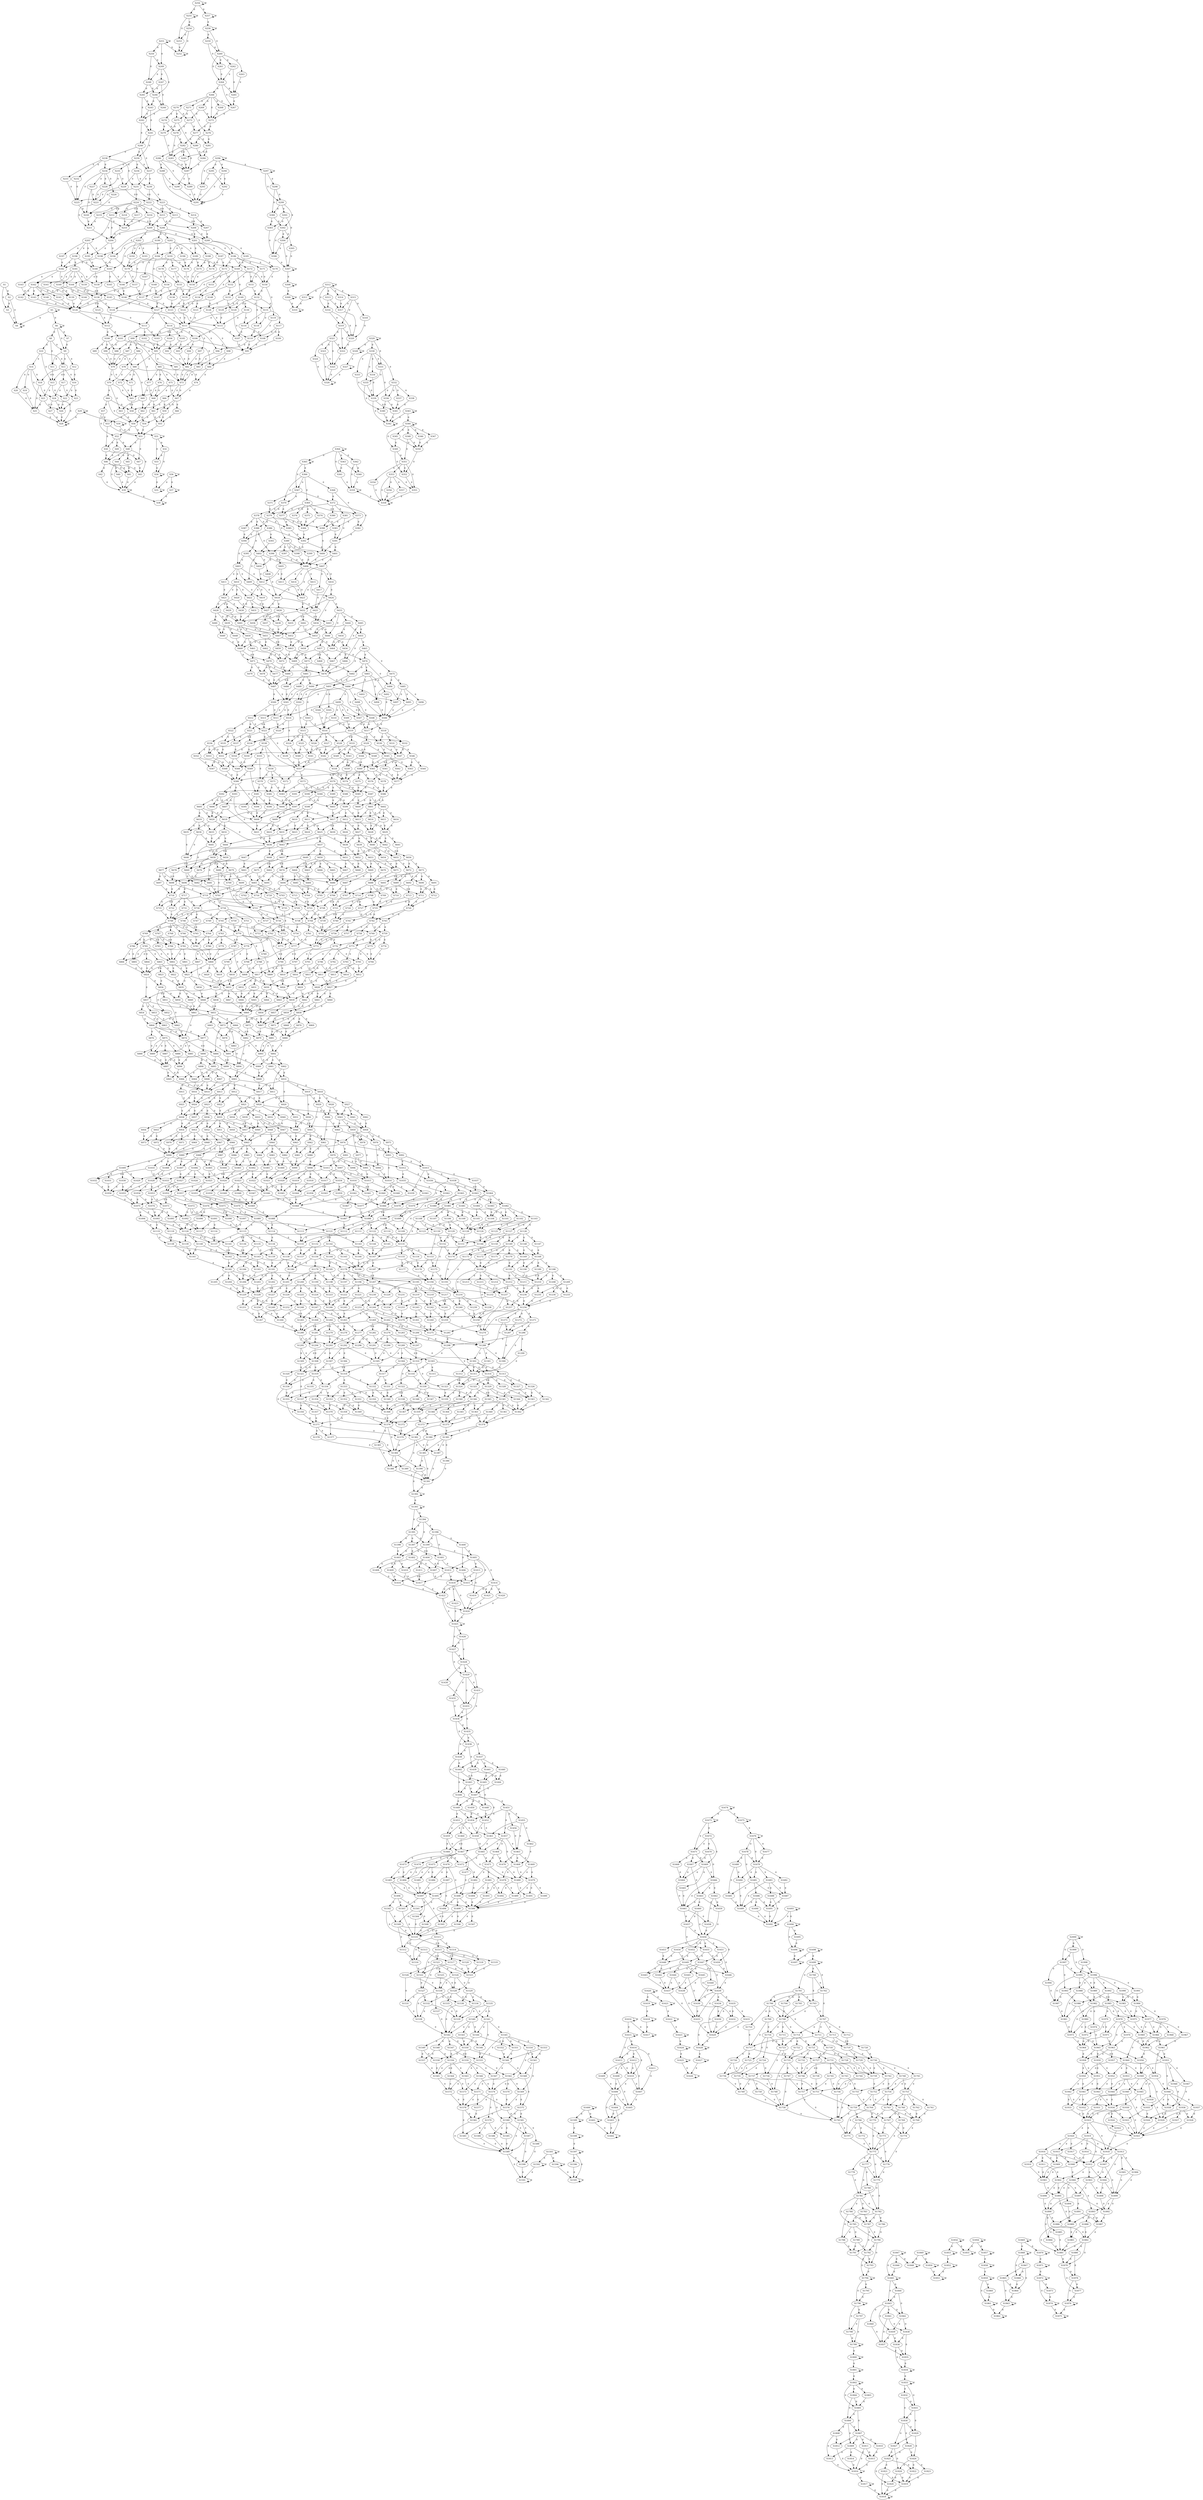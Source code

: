 strict digraph {
	S1 -> S2 [ label = 0 ];
	S1 -> S3 [ label = 0 ];
	S2 -> S3 [ label = 0 ];
	S2 -> S4 [ label = 0 ];
	S3 -> S4 [ label = 0 ];
	S4 -> S4 [ label = 0 ];
	S5 -> S4 [ label = 0 ];
	S5 -> S5 [ label = 0 ];
	S5 -> S6 [ label = 0 ];
	S6 -> S6 [ label = 0 ];
	S6 -> S7 [ label = 0 ];
	S6 -> S8 [ label = 0 ];
	S6 -> S9 [ label = 0 ];
	S7 -> S9 [ label = 0 ];
	S8 -> S9 [ label = 0 ];
	S8 -> S10 [ label = 0 ];
	S8 -> S11 [ label = 0 ];
	S9 -> S11 [ label = 0 ];
	S9 -> S12 [ label = 0 ];
	S9 -> S13 [ label = 0 ];
	S10 -> S13 [ label = 0 ];
	S10 -> S14 [ label = 0 ];
	S10 -> S15 [ label = 0 ];
	S11 -> S15 [ label = 0 ];
	S12 -> S15 [ label = 0 ];
	S12 -> S16 [ label = 0 ];
	S13 -> S16 [ label = 0 ];
	S13 -> S17 [ label = 0 ];
	S13 -> S18 [ label = 0 ];
	S14 -> S18 [ label = 0 ];
	S14 -> S19 [ label = 0 ];
	S14 -> S20 [ label = 0 ];
	S14 -> S21 [ label = 0 ];
	S15 -> S21 [ label = 0 ];
	S15 -> S22 [ label = 0 ];
	S16 -> S22 [ label = 0 ];
	S16 -> S23 [ label = 0 ];
	S17 -> S23 [ label = 0 ];
	S17 -> S24 [ label = 0 ];
	S18 -> S24 [ label = 0 ];
	S18 -> S25 [ label = 0 ];
	S19 -> S25 [ label = 0 ];
	S20 -> S25 [ label = 0 ];
	S21 -> S25 [ label = 0 ];
	S21 -> S26 [ label = 0 ];
	S22 -> S26 [ label = 0 ];
	S23 -> S26 [ label = 0 ];
	S24 -> S26 [ label = 0 ];
	S24 -> S27 [ label = 0 ];
	S24 -> S28 [ label = 0 ];
	S25 -> S28 [ label = 0 ];
	S26 -> S28 [ label = 0 ];
	S27 -> S28 [ label = 0 ];
	S28 -> S28 [ label = 0 ];
	S29 -> S28 [ label = 0 ];
	S29 -> S29 [ label = 0 ];
	S29 -> S30 [ label = 0 ];
	S30 -> S30 [ label = 0 ];
	S30 -> S31 [ label = 0 ];
	S31 -> S31 [ label = 0 ];
	S31 -> S32 [ label = 0 ];
	S31 -> S33 [ label = 0 ];
	S32 -> S33 [ label = 0 ];
	S32 -> S34 [ label = 0 ];
	S33 -> S34 [ label = 0 ];
	S34 -> S34 [ label = 0 ];
	S34 -> S35 [ label = 0 ];
	S35 -> S35 [ label = 0 ];
	S36 -> S35 [ label = 0 ];
	S36 -> S36 [ label = 0 ];
	S36 -> S37 [ label = 0 ];
	S37 -> S37 [ label = 0 ];
	S37 -> S38 [ label = 0 ];
	S38 -> S38 [ label = 0 ];
	S39 -> S38 [ label = 0 ];
	S39 -> S39 [ label = 0 ];
	S40 -> S39 [ label = 0 ];
	S41 -> S39 [ label = 0 ];
	S42 -> S39 [ label = 0 ];
	S43 -> S39 [ label = 0 ];
	S44 -> S39 [ label = 0 ];
	S44 -> S40 [ label = 0 ];
	S44 -> S41 [ label = 0 ];
	S45 -> S41 [ label = 0 ];
	S46 -> S41 [ label = 0 ];
	S46 -> S42 [ label = 0 ];
	S46 -> S43 [ label = 0 ];
	S47 -> S43 [ label = 0 ];
	S48 -> S43 [ label = 0 ];
	S48 -> S44 [ label = 0 ];
	S48 -> S45 [ label = 0 ];
	S48 -> S46 [ label = 0 ];
	S49 -> S46 [ label = 0 ];
	S50 -> S46 [ label = 0 ];
	S50 -> S47 [ label = 0 ];
	S51 -> S47 [ label = 0 ];
	S51 -> S48 [ label = 0 ];
	S52 -> S48 [ label = 0 ];
	S52 -> S49 [ label = 0 ];
	S52 -> S50 [ label = 0 ];
	S53 -> S50 [ label = 0 ];
	S53 -> S51 [ label = 0 ];
	S54 -> S51 [ label = 0 ];
	S55 -> S51 [ label = 0 ];
	S56 -> S51 [ label = 0 ];
	S56 -> S52 [ label = 0 ];
	S57 -> S52 [ label = 0 ];
	S57 -> S53 [ label = 0 ];
	S58 -> S53 [ label = 0 ];
	S58 -> S54 [ label = 0 ];
	S59 -> S54 [ label = 0 ];
	S59 -> S55 [ label = 0 ];
	S60 -> S55 [ label = 0 ];
	S61 -> S55 [ label = 0 ];
	S61 -> S56 [ label = 0 ];
	S62 -> S56 [ label = 0 ];
	S63 -> S56 [ label = 0 ];
	S64 -> S56 [ label = 0 ];
	S64 -> S57 [ label = 0 ];
	S64 -> S58 [ label = 0 ];
	S65 -> S58 [ label = 0 ];
	S66 -> S58 [ label = 0 ];
	S66 -> S59 [ label = 0 ];
	S67 -> S59 [ label = 0 ];
	S67 -> S60 [ label = 0 ];
	S67 -> S61 [ label = 0 ];
	S68 -> S61 [ label = 0 ];
	S68 -> S62 [ label = 0 ];
	S69 -> S62 [ label = 0 ];
	S69 -> S63 [ label = 0 ];
	S70 -> S63 [ label = 0 ];
	S70 -> S64 [ label = 0 ];
	S70 -> S65 [ label = 0 ];
	S71 -> S65 [ label = 0 ];
	S72 -> S65 [ label = 0 ];
	S73 -> S65 [ label = 0 ];
	S73 -> S66 [ label = 0 ];
	S73 -> S67 [ label = 0 ];
	S74 -> S67 [ label = 0 ];
	S75 -> S67 [ label = 0 ];
	S75 -> S68 [ label = 0 ];
	S76 -> S68 [ label = 0 ];
	S77 -> S68 [ label = 0 ];
	S77 -> S69 [ label = 0 ];
	S78 -> S69 [ label = 0 ];
	S78 -> S70 [ label = 0 ];
	S79 -> S70 [ label = 0 ];
	S79 -> S71 [ label = 0 ];
	S80 -> S71 [ label = 0 ];
	S80 -> S72 [ label = 0 ];
	S80 -> S73 [ label = 0 ];
	S81 -> S73 [ label = 0 ];
	S82 -> S73 [ label = 0 ];
	S83 -> S73 [ label = 0 ];
	S84 -> S73 [ label = 0 ];
	S84 -> S74 [ label = 0 ];
	S85 -> S74 [ label = 0 ];
	S85 -> S75 [ label = 0 ];
	S85 -> S76 [ label = 0 ];
	S85 -> S77 [ label = 0 ];
	S86 -> S77 [ label = 0 ];
	S86 -> S78 [ label = 0 ];
	S86 -> S79 [ label = 0 ];
	S87 -> S79 [ label = 0 ];
	S88 -> S79 [ label = 0 ];
	S89 -> S79 [ label = 0 ];
	S90 -> S79 [ label = 0 ];
	S90 -> S80 [ label = 0 ];
	S91 -> S80 [ label = 0 ];
	S91 -> S81 [ label = 0 ];
	S91 -> S82 [ label = 0 ];
	S92 -> S82 [ label = 0 ];
	S93 -> S82 [ label = 0 ];
	S94 -> S82 [ label = 0 ];
	S95 -> S82 [ label = 0 ];
	S96 -> S82 [ label = 0 ];
	S97 -> S82 [ label = 0 ];
	S97 -> S83 [ label = 0 ];
	S98 -> S83 [ label = 0 ];
	S98 -> S84 [ label = 0 ];
	S99 -> S84 [ label = 0 ];
	S99 -> S85 [ label = 0 ];
	S99 -> S86 [ label = 0 ];
	S99 -> S87 [ label = 0 ];
	S99 -> S88 [ label = 0 ];
	S100 -> S88 [ label = 0 ];
	S100 -> S89 [ label = 0 ];
	S100 -> S90 [ label = 0 ];
	S101 -> S90 [ label = 0 ];
	S101 -> S91 [ label = 0 ];
	S102 -> S91 [ label = 0 ];
	S103 -> S91 [ label = 0 ];
	S104 -> S91 [ label = 0 ];
	S104 -> S92 [ label = 0 ];
	S105 -> S92 [ label = 0 ];
	S105 -> S93 [ label = 0 ];
	S106 -> S93 [ label = 0 ];
	S106 -> S94 [ label = 0 ];
	S106 -> S95 [ label = 0 ];
	S107 -> S95 [ label = 0 ];
	S108 -> S95 [ label = 0 ];
	S109 -> S95 [ label = 0 ];
	S110 -> S95 [ label = 0 ];
	S110 -> S96 [ label = 0 ];
	S111 -> S96 [ label = 0 ];
	S111 -> S97 [ label = 0 ];
	S111 -> S98 [ label = 0 ];
	S111 -> S99 [ label = 0 ];
	S111 -> S100 [ label = 0 ];
	S112 -> S100 [ label = 0 ];
	S112 -> S101 [ label = 0 ];
	S113 -> S101 [ label = 0 ];
	S113 -> S102 [ label = 0 ];
	S113 -> S103 [ label = 0 ];
	S114 -> S103 [ label = 0 ];
	S114 -> S104 [ label = 0 ];
	S114 -> S105 [ label = 0 ];
	S114 -> S106 [ label = 0 ];
	S115 -> S106 [ label = 0 ];
	S115 -> S107 [ label = 0 ];
	S116 -> S107 [ label = 0 ];
	S116 -> S108 [ label = 0 ];
	S117 -> S108 [ label = 0 ];
	S117 -> S109 [ label = 0 ];
	S117 -> S110 [ label = 0 ];
	S118 -> S110 [ label = 0 ];
	S119 -> S110 [ label = 0 ];
	S120 -> S110 [ label = 0 ];
	S120 -> S111 [ label = 0 ];
	S121 -> S111 [ label = 0 ];
	S122 -> S111 [ label = 0 ];
	S123 -> S111 [ label = 0 ];
	S124 -> S111 [ label = 0 ];
	S124 -> S112 [ label = 0 ];
	S125 -> S112 [ label = 0 ];
	S126 -> S112 [ label = 0 ];
	S126 -> S113 [ label = 0 ];
	S127 -> S113 [ label = 0 ];
	S127 -> S114 [ label = 0 ];
	S127 -> S115 [ label = 0 ];
	S128 -> S115 [ label = 0 ];
	S129 -> S115 [ label = 0 ];
	S130 -> S115 [ label = 0 ];
	S130 -> S116 [ label = 0 ];
	S131 -> S116 [ label = 0 ];
	S131 -> S117 [ label = 0 ];
	S131 -> S118 [ label = 0 ];
	S132 -> S118 [ label = 0 ];
	S132 -> S119 [ label = 0 ];
	S132 -> S120 [ label = 0 ];
	S133 -> S120 [ label = 0 ];
	S133 -> S121 [ label = 0 ];
	S134 -> S121 [ label = 0 ];
	S134 -> S122 [ label = 0 ];
	S135 -> S122 [ label = 0 ];
	S135 -> S123 [ label = 0 ];
	S136 -> S123 [ label = 0 ];
	S137 -> S123 [ label = 0 ];
	S137 -> S124 [ label = 0 ];
	S138 -> S124 [ label = 0 ];
	S138 -> S125 [ label = 0 ];
	S138 -> S126 [ label = 0 ];
	S139 -> S126 [ label = 0 ];
	S140 -> S126 [ label = 0 ];
	S141 -> S126 [ label = 0 ];
	S142 -> S126 [ label = 0 ];
	S143 -> S126 [ label = 0 ];
	S144 -> S126 [ label = 0 ];
	S145 -> S126 [ label = 0 ];
	S145 -> S127 [ label = 0 ];
	S146 -> S127 [ label = 0 ];
	S147 -> S127 [ label = 0 ];
	S148 -> S127 [ label = 0 ];
	S148 -> S128 [ label = 0 ];
	S149 -> S128 [ label = 0 ];
	S149 -> S129 [ label = 0 ];
	S149 -> S130 [ label = 0 ];
	S149 -> S131 [ label = 0 ];
	S150 -> S131 [ label = 0 ];
	S150 -> S132 [ label = 0 ];
	S151 -> S132 [ label = 0 ];
	S151 -> S133 [ label = 0 ];
	S152 -> S133 [ label = 0 ];
	S152 -> S134 [ label = 0 ];
	S153 -> S134 [ label = 0 ];
	S153 -> S135 [ label = 0 ];
	S154 -> S135 [ label = 0 ];
	S155 -> S135 [ label = 0 ];
	S155 -> S136 [ label = 0 ];
	S156 -> S136 [ label = 0 ];
	S156 -> S137 [ label = 0 ];
	S157 -> S137 [ label = 0 ];
	S157 -> S138 [ label = 0 ];
	S158 -> S138 [ label = 0 ];
	S159 -> S138 [ label = 0 ];
	S160 -> S138 [ label = 0 ];
	S160 -> S139 [ label = 0 ];
	S161 -> S139 [ label = 0 ];
	S162 -> S139 [ label = 0 ];
	S162 -> S140 [ label = 0 ];
	S162 -> S141 [ label = 0 ];
	S162 -> S142 [ label = 0 ];
	S162 -> S143 [ label = 0 ];
	S163 -> S143 [ label = 0 ];
	S164 -> S143 [ label = 0 ];
	S164 -> S144 [ label = 0 ];
	S164 -> S145 [ label = 0 ];
	S164 -> S146 [ label = 0 ];
	S165 -> S146 [ label = 0 ];
	S166 -> S146 [ label = 0 ];
	S167 -> S146 [ label = 0 ];
	S168 -> S146 [ label = 0 ];
	S168 -> S147 [ label = 0 ];
	S169 -> S147 [ label = 0 ];
	S169 -> S148 [ label = 0 ];
	S169 -> S149 [ label = 0 ];
	S169 -> S150 [ label = 0 ];
	S170 -> S150 [ label = 0 ];
	S171 -> S150 [ label = 0 ];
	S171 -> S151 [ label = 0 ];
	S172 -> S151 [ label = 0 ];
	S172 -> S152 [ label = 0 ];
	S173 -> S152 [ label = 0 ];
	S173 -> S153 [ label = 0 ];
	S173 -> S154 [ label = 0 ];
	S174 -> S154 [ label = 0 ];
	S175 -> S154 [ label = 0 ];
	S176 -> S154 [ label = 0 ];
	S177 -> S154 [ label = 0 ];
	S177 -> S155 [ label = 0 ];
	S178 -> S155 [ label = 0 ];
	S178 -> S156 [ label = 0 ];
	S179 -> S156 [ label = 0 ];
	S179 -> S157 [ label = 0 ];
	S179 -> S158 [ label = 0 ];
	S180 -> S158 [ label = 0 ];
	S181 -> S158 [ label = 0 ];
	S181 -> S159 [ label = 0 ];
	S181 -> S160 [ label = 0 ];
	S181 -> S161 [ label = 0 ];
	S181 -> S162 [ label = 0 ];
	S182 -> S162 [ label = 0 ];
	S182 -> S163 [ label = 0 ];
	S182 -> S164 [ label = 0 ];
	S183 -> S164 [ label = 0 ];
	S183 -> S165 [ label = 0 ];
	S183 -> S166 [ label = 0 ];
	S184 -> S166 [ label = 0 ];
	S184 -> S167 [ label = 0 ];
	S184 -> S168 [ label = 0 ];
	S184 -> S169 [ label = 0 ];
	S185 -> S169 [ label = 0 ];
	S185 -> S170 [ label = 0 ];
	S186 -> S170 [ label = 0 ];
	S186 -> S171 [ label = 0 ];
	S186 -> S172 [ label = 0 ];
	S186 -> S173 [ label = 0 ];
	S187 -> S173 [ label = 0 ];
	S187 -> S174 [ label = 0 ];
	S188 -> S174 [ label = 0 ];
	S188 -> S175 [ label = 0 ];
	S189 -> S175 [ label = 0 ];
	S189 -> S176 [ label = 0 ];
	S190 -> S176 [ label = 0 ];
	S191 -> S176 [ label = 0 ];
	S191 -> S177 [ label = 0 ];
	S191 -> S178 [ label = 0 ];
	S191 -> S179 [ label = 0 ];
	S192 -> S179 [ label = 0 ];
	S193 -> S179 [ label = 0 ];
	S194 -> S179 [ label = 0 ];
	S194 -> S180 [ label = 0 ];
	S195 -> S180 [ label = 0 ];
	S196 -> S180 [ label = 0 ];
	S196 -> S181 [ label = 0 ];
	S196 -> S182 [ label = 0 ];
	S197 -> S182 [ label = 0 ];
	S198 -> S182 [ label = 0 ];
	S198 -> S183 [ label = 0 ];
	S199 -> S183 [ label = 0 ];
	S199 -> S184 [ label = 0 ];
	S200 -> S184 [ label = 0 ];
	S200 -> S185 [ label = 0 ];
	S200 -> S186 [ label = 0 ];
	S201 -> S186 [ label = 0 ];
	S201 -> S187 [ label = 0 ];
	S201 -> S188 [ label = 0 ];
	S201 -> S189 [ label = 0 ];
	S202 -> S189 [ label = 0 ];
	S202 -> S190 [ label = 0 ];
	S202 -> S191 [ label = 0 ];
	S202 -> S192 [ label = 0 ];
	S203 -> S192 [ label = 0 ];
	S203 -> S193 [ label = 0 ];
	S203 -> S194 [ label = 0 ];
	S204 -> S194 [ label = 0 ];
	S204 -> S195 [ label = 0 ];
	S205 -> S195 [ label = 0 ];
	S205 -> S196 [ label = 0 ];
	S205 -> S197 [ label = 0 ];
	S205 -> S198 [ label = 0 ];
	S206 -> S198 [ label = 0 ];
	S206 -> S199 [ label = 0 ];
	S206 -> S200 [ label = 0 ];
	S207 -> S200 [ label = 0 ];
	S208 -> S200 [ label = 0 ];
	S208 -> S201 [ label = 0 ];
	S209 -> S201 [ label = 0 ];
	S209 -> S202 [ label = 0 ];
	S209 -> S203 [ label = 0 ];
	S209 -> S204 [ label = 0 ];
	S210 -> S204 [ label = 0 ];
	S211 -> S204 [ label = 0 ];
	S212 -> S204 [ label = 0 ];
	S212 -> S205 [ label = 0 ];
	S212 -> S206 [ label = 0 ];
	S213 -> S206 [ label = 0 ];
	S213 -> S207 [ label = 0 ];
	S214 -> S207 [ label = 0 ];
	S214 -> S208 [ label = 0 ];
	S215 -> S208 [ label = 0 ];
	S215 -> S209 [ label = 0 ];
	S216 -> S209 [ label = 0 ];
	S216 -> S210 [ label = 0 ];
	S217 -> S210 [ label = 0 ];
	S218 -> S210 [ label = 0 ];
	S219 -> S210 [ label = 0 ];
	S219 -> S211 [ label = 0 ];
	S220 -> S211 [ label = 0 ];
	S221 -> S211 [ label = 0 ];
	S221 -> S212 [ label = 0 ];
	S222 -> S212 [ label = 0 ];
	S222 -> S213 [ label = 0 ];
	S223 -> S213 [ label = 0 ];
	S223 -> S214 [ label = 0 ];
	S223 -> S215 [ label = 0 ];
	S224 -> S215 [ label = 0 ];
	S224 -> S216 [ label = 0 ];
	S224 -> S217 [ label = 0 ];
	S224 -> S218 [ label = 0 ];
	S224 -> S219 [ label = 0 ];
	S224 -> S220 [ label = 0 ];
	S225 -> S220 [ label = 0 ];
	S226 -> S220 [ label = 0 ];
	S227 -> S220 [ label = 0 ];
	S227 -> S221 [ label = 0 ];
	S228 -> S221 [ label = 0 ];
	S229 -> S221 [ label = 0 ];
	S229 -> S222 [ label = 0 ];
	S230 -> S222 [ label = 0 ];
	S230 -> S223 [ label = 0 ];
	S231 -> S223 [ label = 0 ];
	S231 -> S224 [ label = 0 ];
	S231 -> S225 [ label = 0 ];
	S232 -> S225 [ label = 0 ];
	S233 -> S225 [ label = 0 ];
	S234 -> S225 [ label = 0 ];
	S234 -> S226 [ label = 0 ];
	S234 -> S227 [ label = 0 ];
	S234 -> S228 [ label = 0 ];
	S235 -> S228 [ label = 0 ];
	S235 -> S229 [ label = 0 ];
	S236 -> S229 [ label = 0 ];
	S236 -> S230 [ label = 0 ];
	S237 -> S230 [ label = 0 ];
	S237 -> S231 [ label = 0 ];
	S238 -> S231 [ label = 0 ];
	S238 -> S232 [ label = 0 ];
	S238 -> S233 [ label = 0 ];
	S238 -> S234 [ label = 0 ];
	S239 -> S234 [ label = 0 ];
	S239 -> S235 [ label = 0 ];
	S239 -> S236 [ label = 0 ];
	S239 -> S237 [ label = 0 ];
	S240 -> S237 [ label = 0 ];
	S240 -> S238 [ label = 0 ];
	S240 -> S239 [ label = 0 ];
	S241 -> S239 [ label = 0 ];
	S241 -> S240 [ label = 0 ];
	S242 -> S240 [ label = 0 ];
	S242 -> S241 [ label = 0 ];
	S243 -> S241 [ label = 0 ];
	S243 -> S242 [ label = 0 ];
	S244 -> S242 [ label = 0 ];
	S245 -> S242 [ label = 0 ];
	S245 -> S243 [ label = 0 ];
	S246 -> S243 [ label = 0 ];
	S246 -> S244 [ label = 0 ];
	S247 -> S244 [ label = 0 ];
	S247 -> S245 [ label = 0 ];
	S248 -> S245 [ label = 0 ];
	S248 -> S246 [ label = 0 ];
	S249 -> S246 [ label = 0 ];
	S249 -> S247 [ label = 0 ];
	S249 -> S248 [ label = 0 ];
	S250 -> S248 [ label = 0 ];
	S250 -> S249 [ label = 0 ];
	S251 -> S249 [ label = 0 ];
	S251 -> S250 [ label = 0 ];
	S251 -> S251 [ label = 0 ];
	S251 -> S252 [ label = 0 ];
	S252 -> S252 [ label = 0 ];
	S253 -> S252 [ label = 0 ];
	S254 -> S252 [ label = 0 ];
	S254 -> S253 [ label = 0 ];
	S255 -> S253 [ label = 0 ];
	S255 -> S254 [ label = 0 ];
	S255 -> S255 [ label = 0 ];
	S256 -> S255 [ label = 0 ];
	S256 -> S256 [ label = 0 ];
	S256 -> S257 [ label = 0 ];
	S257 -> S257 [ label = 0 ];
	S257 -> S258 [ label = 0 ];
	S258 -> S258 [ label = 0 ];
	S258 -> S259 [ label = 0 ];
	S258 -> S260 [ label = 0 ];
	S259 -> S260 [ label = 0 ];
	S259 -> S261 [ label = 0 ];
	S260 -> S261 [ label = 0 ];
	S260 -> S262 [ label = 0 ];
	S260 -> S263 [ label = 0 ];
	S260 -> S264 [ label = 0 ];
	S261 -> S264 [ label = 0 ];
	S262 -> S264 [ label = 0 ];
	S262 -> S265 [ label = 0 ];
	S263 -> S265 [ label = 0 ];
	S264 -> S265 [ label = 0 ];
	S264 -> S266 [ label = 0 ];
	S264 -> S267 [ label = 0 ];
	S265 -> S267 [ label = 0 ];
	S266 -> S267 [ label = 0 ];
	S266 -> S268 [ label = 0 ];
	S266 -> S269 [ label = 0 ];
	S266 -> S270 [ label = 0 ];
	S266 -> S271 [ label = 0 ];
	S266 -> S272 [ label = 0 ];
	S267 -> S272 [ label = 0 ];
	S268 -> S272 [ label = 0 ];
	S269 -> S272 [ label = 0 ];
	S269 -> S273 [ label = 0 ];
	S270 -> S273 [ label = 0 ];
	S270 -> S274 [ label = 0 ];
	S270 -> S275 [ label = 0 ];
	S271 -> S275 [ label = 0 ];
	S271 -> S276 [ label = 0 ];
	S272 -> S276 [ label = 0 ];
	S272 -> S277 [ label = 0 ];
	S273 -> S277 [ label = 0 ];
	S273 -> S278 [ label = 0 ];
	S274 -> S278 [ label = 0 ];
	S274 -> S279 [ label = 0 ];
	S275 -> S279 [ label = 0 ];
	S275 -> S280 [ label = 0 ];
	S276 -> S280 [ label = 0 ];
	S276 -> S281 [ label = 0 ];
	S277 -> S281 [ label = 0 ];
	S277 -> S282 [ label = 0 ];
	S278 -> S282 [ label = 0 ];
	S278 -> S283 [ label = 0 ];
	S279 -> S283 [ label = 0 ];
	S280 -> S283 [ label = 0 ];
	S280 -> S284 [ label = 0 ];
	S281 -> S284 [ label = 0 ];
	S281 -> S285 [ label = 0 ];
	S282 -> S285 [ label = 0 ];
	S282 -> S286 [ label = 0 ];
	S282 -> S287 [ label = 0 ];
	S283 -> S287 [ label = 0 ];
	S284 -> S287 [ label = 0 ];
	S285 -> S287 [ label = 0 ];
	S286 -> S287 [ label = 0 ];
	S286 -> S288 [ label = 0 ];
	S286 -> S289 [ label = 0 ];
	S287 -> S289 [ label = 0 ];
	S287 -> S290 [ label = 0 ];
	S288 -> S290 [ label = 0 ];
	S288 -> S291 [ label = 0 ];
	S289 -> S291 [ label = 0 ];
	S290 -> S291 [ label = 0 ];
	S291 -> S291 [ label = 0 ];
	S292 -> S291 [ label = 0 ];
	S293 -> S291 [ label = 0 ];
	S294 -> S291 [ label = 0 ];
	S294 -> S292 [ label = 0 ];
	S295 -> S292 [ label = 0 ];
	S295 -> S293 [ label = 0 ];
	S296 -> S293 [ label = 0 ];
	S296 -> S294 [ label = 0 ];
	S296 -> S295 [ label = 0 ];
	S296 -> S296 [ label = 0 ];
	S296 -> S297 [ label = 0 ];
	S297 -> S297 [ label = 0 ];
	S297 -> S298 [ label = 0 ];
	S297 -> S299 [ label = 0 ];
	S298 -> S299 [ label = 0 ];
	S298 -> S300 [ label = 0 ];
	S299 -> S300 [ label = 0 ];
	S299 -> S301 [ label = 0 ];
	S299 -> S302 [ label = 0 ];
	S300 -> S302 [ label = 0 ];
	S300 -> S303 [ label = 0 ];
	S301 -> S303 [ label = 0 ];
	S301 -> S304 [ label = 0 ];
	S302 -> S304 [ label = 0 ];
	S302 -> S305 [ label = 0 ];
	S302 -> S306 [ label = 0 ];
	S303 -> S306 [ label = 0 ];
	S304 -> S306 [ label = 0 ];
	S304 -> S307 [ label = 0 ];
	S305 -> S307 [ label = 0 ];
	S306 -> S307 [ label = 0 ];
	S307 -> S307 [ label = 0 ];
	S307 -> S308 [ label = 0 ];
	S308 -> S308 [ label = 0 ];
	S308 -> S309 [ label = 0 ];
	S309 -> S309 [ label = 0 ];
	S309 -> S310 [ label = 0 ];
	S310 -> S310 [ label = 0 ];
	S311 -> S310 [ label = 0 ];
	S311 -> S311 [ label = 0 ];
	S312 -> S311 [ label = 0 ];
	S312 -> S312 [ label = 0 ];
	S312 -> S313 [ label = 0 ];
	S312 -> S314 [ label = 0 ];
	S312 -> S315 [ label = 0 ];
	S312 -> S316 [ label = 0 ];
	S313 -> S316 [ label = 0 ];
	S313 -> S317 [ label = 0 ];
	S314 -> S317 [ label = 0 ];
	S315 -> S317 [ label = 0 ];
	S315 -> S318 [ label = 0 ];
	S315 -> S319 [ label = 0 ];
	S316 -> S319 [ label = 0 ];
	S316 -> S320 [ label = 0 ];
	S317 -> S320 [ label = 0 ];
	S318 -> S320 [ label = 0 ];
	S319 -> S320 [ label = 0 ];
	S319 -> S321 [ label = 0 ];
	S319 -> S322 [ label = 0 ];
	S320 -> S322 [ label = 0 ];
	S321 -> S322 [ label = 0 ];
	S321 -> S323 [ label = 0 ];
	S321 -> S324 [ label = 0 ];
	S321 -> S325 [ label = 0 ];
	S322 -> S325 [ label = 0 ];
	S323 -> S325 [ label = 0 ];
	S323 -> S326 [ label = 0 ];
	S324 -> S326 [ label = 0 ];
	S325 -> S326 [ label = 0 ];
	S326 -> S326 [ label = 0 ];
	S327 -> S326 [ label = 0 ];
	S327 -> S327 [ label = 0 ];
	S328 -> S327 [ label = 0 ];
	S328 -> S328 [ label = 0 ];
	S329 -> S328 [ label = 0 ];
	S329 -> S329 [ label = 0 ];
	S329 -> S330 [ label = 0 ];
	S329 -> S331 [ label = 0 ];
	S330 -> S331 [ label = 0 ];
	S330 -> S332 [ label = 0 ];
	S330 -> S333 [ label = 0 ];
	S330 -> S334 [ label = 0 ];
	S330 -> S335 [ label = 0 ];
	S331 -> S335 [ label = 0 ];
	S331 -> S336 [ label = 0 ];
	S332 -> S336 [ label = 0 ];
	S332 -> S337 [ label = 0 ];
	S332 -> S338 [ label = 0 ];
	S332 -> S339 [ label = 0 ];
	S333 -> S339 [ label = 0 ];
	S334 -> S339 [ label = 0 ];
	S335 -> S339 [ label = 0 ];
	S335 -> S340 [ label = 0 ];
	S336 -> S340 [ label = 0 ];
	S336 -> S341 [ label = 0 ];
	S337 -> S341 [ label = 0 ];
	S338 -> S341 [ label = 0 ];
	S339 -> S341 [ label = 0 ];
	S339 -> S342 [ label = 0 ];
	S340 -> S342 [ label = 0 ];
	S341 -> S342 [ label = 0 ];
	S342 -> S342 [ label = 0 ];
	S343 -> S342 [ label = 0 ];
	S343 -> S343 [ label = 0 ];
	S343 -> S344 [ label = 0 ];
	S344 -> S344 [ label = 0 ];
	S344 -> S345 [ label = 0 ];
	S344 -> S346 [ label = 0 ];
	S344 -> S347 [ label = 0 ];
	S344 -> S348 [ label = 0 ];
	S344 -> S349 [ label = 0 ];
	S345 -> S349 [ label = 0 ];
	S345 -> S350 [ label = 0 ];
	S346 -> S350 [ label = 0 ];
	S347 -> S350 [ label = 0 ];
	S348 -> S350 [ label = 0 ];
	S348 -> S351 [ label = 0 ];
	S349 -> S351 [ label = 0 ];
	S349 -> S352 [ label = 0 ];
	S350 -> S352 [ label = 0 ];
	S351 -> S352 [ label = 0 ];
	S351 -> S353 [ label = 0 ];
	S351 -> S354 [ label = 0 ];
	S351 -> S355 [ label = 0 ];
	S352 -> S355 [ label = 0 ];
	S353 -> S355 [ label = 0 ];
	S353 -> S356 [ label = 0 ];
	S353 -> S357 [ label = 0 ];
	S353 -> S358 [ label = 0 ];
	S354 -> S358 [ label = 0 ];
	S355 -> S358 [ label = 0 ];
	S356 -> S358 [ label = 0 ];
	S357 -> S358 [ label = 0 ];
	S358 -> S358 [ label = 0 ];
	S359 -> S358 [ label = 0 ];
	S359 -> S359 [ label = 0 ];
	S360 -> S359 [ label = 0 ];
	S361 -> S359 [ label = 0 ];
	S362 -> S359 [ label = 0 ];
	S362 -> S360 [ label = 0 ];
	S363 -> S360 [ label = 0 ];
	S363 -> S361 [ label = 0 ];
	S364 -> S361 [ label = 0 ];
	S364 -> S362 [ label = 0 ];
	S364 -> S363 [ label = 0 ];
	S364 -> S364 [ label = 0 ];
	S364 -> S365 [ label = 0 ];
	S365 -> S365 [ label = 0 ];
	S365 -> S366 [ label = 0 ];
	S365 -> S367 [ label = 0 ];
	S366 -> S367 [ label = 0 ];
	S366 -> S368 [ label = 0 ];
	S366 -> S369 [ label = 0 ];
	S366 -> S370 [ label = 0 ];
	S367 -> S370 [ label = 0 ];
	S367 -> S371 [ label = 0 ];
	S367 -> S372 [ label = 0 ];
	S368 -> S372 [ label = 0 ];
	S368 -> S373 [ label = 0 ];
	S369 -> S373 [ label = 0 ];
	S369 -> S374 [ label = 0 ];
	S369 -> S375 [ label = 0 ];
	S369 -> S376 [ label = 0 ];
	S369 -> S377 [ label = 0 ];
	S370 -> S377 [ label = 0 ];
	S370 -> S378 [ label = 0 ];
	S370 -> S379 [ label = 0 ];
	S371 -> S379 [ label = 0 ];
	S372 -> S379 [ label = 0 ];
	S372 -> S380 [ label = 0 ];
	S372 -> S381 [ label = 0 ];
	S372 -> S382 [ label = 0 ];
	S373 -> S382 [ label = 0 ];
	S373 -> S383 [ label = 0 ];
	S374 -> S383 [ label = 0 ];
	S374 -> S384 [ label = 0 ];
	S375 -> S384 [ label = 0 ];
	S376 -> S384 [ label = 0 ];
	S377 -> S384 [ label = 0 ];
	S377 -> S385 [ label = 0 ];
	S378 -> S385 [ label = 0 ];
	S378 -> S386 [ label = 0 ];
	S378 -> S387 [ label = 0 ];
	S378 -> S388 [ label = 0 ];
	S379 -> S388 [ label = 0 ];
	S379 -> S389 [ label = 0 ];
	S379 -> S390 [ label = 0 ];
	S380 -> S390 [ label = 0 ];
	S381 -> S390 [ label = 0 ];
	S381 -> S391 [ label = 0 ];
	S382 -> S391 [ label = 0 ];
	S383 -> S391 [ label = 0 ];
	S383 -> S392 [ label = 0 ];
	S384 -> S392 [ label = 0 ];
	S385 -> S392 [ label = 0 ];
	S386 -> S392 [ label = 0 ];
	S386 -> S393 [ label = 0 ];
	S386 -> S394 [ label = 0 ];
	S387 -> S394 [ label = 0 ];
	S388 -> S394 [ label = 0 ];
	S388 -> S395 [ label = 0 ];
	S388 -> S396 [ label = 0 ];
	S389 -> S396 [ label = 0 ];
	S389 -> S397 [ label = 0 ];
	S389 -> S398 [ label = 0 ];
	S389 -> S399 [ label = 0 ];
	S389 -> S400 [ label = 0 ];
	S390 -> S400 [ label = 0 ];
	S391 -> S400 [ label = 0 ];
	S391 -> S401 [ label = 0 ];
	S392 -> S401 [ label = 0 ];
	S392 -> S402 [ label = 0 ];
	S393 -> S402 [ label = 0 ];
	S394 -> S402 [ label = 0 ];
	S394 -> S403 [ label = 0 ];
	S395 -> S403 [ label = 0 ];
	S395 -> S404 [ label = 0 ];
	S396 -> S404 [ label = 0 ];
	S396 -> S405 [ label = 0 ];
	S396 -> S406 [ label = 0 ];
	S397 -> S406 [ label = 0 ];
	S398 -> S406 [ label = 0 ];
	S399 -> S406 [ label = 0 ];
	S400 -> S406 [ label = 0 ];
	S401 -> S406 [ label = 0 ];
	S401 -> S407 [ label = 0 ];
	S402 -> S407 [ label = 0 ];
	S402 -> S408 [ label = 0 ];
	S402 -> S409 [ label = 0 ];
	S403 -> S409 [ label = 0 ];
	S403 -> S410 [ label = 0 ];
	S403 -> S411 [ label = 0 ];
	S403 -> S412 [ label = 0 ];
	S404 -> S412 [ label = 0 ];
	S405 -> S412 [ label = 0 ];
	S405 -> S413 [ label = 0 ];
	S406 -> S413 [ label = 0 ];
	S406 -> S414 [ label = 0 ];
	S406 -> S415 [ label = 0 ];
	S406 -> S416 [ label = 0 ];
	S407 -> S416 [ label = 0 ];
	S407 -> S417 [ label = 0 ];
	S407 -> S418 [ label = 0 ];
	S408 -> S418 [ label = 0 ];
	S409 -> S418 [ label = 0 ];
	S409 -> S419 [ label = 0 ];
	S410 -> S419 [ label = 0 ];
	S410 -> S420 [ label = 0 ];
	S410 -> S421 [ label = 0 ];
	S411 -> S421 [ label = 0 ];
	S411 -> S422 [ label = 0 ];
	S412 -> S422 [ label = 0 ];
	S412 -> S423 [ label = 0 ];
	S413 -> S423 [ label = 0 ];
	S414 -> S423 [ label = 0 ];
	S415 -> S423 [ label = 0 ];
	S415 -> S424 [ label = 0 ];
	S416 -> S424 [ label = 0 ];
	S416 -> S425 [ label = 0 ];
	S417 -> S425 [ label = 0 ];
	S418 -> S425 [ label = 0 ];
	S418 -> S426 [ label = 0 ];
	S418 -> S427 [ label = 0 ];
	S419 -> S427 [ label = 0 ];
	S420 -> S427 [ label = 0 ];
	S420 -> S428 [ label = 0 ];
	S421 -> S428 [ label = 0 ];
	S421 -> S429 [ label = 0 ];
	S421 -> S430 [ label = 0 ];
	S422 -> S430 [ label = 0 ];
	S422 -> S431 [ label = 0 ];
	S422 -> S432 [ label = 0 ];
	S423 -> S432 [ label = 0 ];
	S424 -> S432 [ label = 0 ];
	S424 -> S433 [ label = 0 ];
	S424 -> S434 [ label = 0 ];
	S425 -> S434 [ label = 0 ];
	S425 -> S435 [ label = 0 ];
	S426 -> S435 [ label = 0 ];
	S426 -> S436 [ label = 0 ];
	S426 -> S437 [ label = 0 ];
	S426 -> S438 [ label = 0 ];
	S427 -> S438 [ label = 0 ];
	S427 -> S439 [ label = 0 ];
	S428 -> S439 [ label = 0 ];
	S428 -> S440 [ label = 0 ];
	S428 -> S441 [ label = 0 ];
	S429 -> S441 [ label = 0 ];
	S430 -> S441 [ label = 0 ];
	S431 -> S441 [ label = 0 ];
	S432 -> S441 [ label = 0 ];
	S432 -> S442 [ label = 0 ];
	S432 -> S443 [ label = 0 ];
	S433 -> S443 [ label = 0 ];
	S433 -> S444 [ label = 0 ];
	S433 -> S445 [ label = 0 ];
	S433 -> S446 [ label = 0 ];
	S434 -> S446 [ label = 0 ];
	S434 -> S447 [ label = 0 ];
	S435 -> S447 [ label = 0 ];
	S436 -> S447 [ label = 0 ];
	S437 -> S447 [ label = 0 ];
	S438 -> S447 [ label = 0 ];
	S439 -> S447 [ label = 0 ];
	S439 -> S448 [ label = 0 ];
	S439 -> S449 [ label = 0 ];
	S440 -> S449 [ label = 0 ];
	S440 -> S450 [ label = 0 ];
	S441 -> S450 [ label = 0 ];
	S441 -> S451 [ label = 0 ];
	S441 -> S452 [ label = 0 ];
	S442 -> S452 [ label = 0 ];
	S442 -> S453 [ label = 0 ];
	S443 -> S453 [ label = 0 ];
	S444 -> S453 [ label = 0 ];
	S444 -> S454 [ label = 0 ];
	S444 -> S455 [ label = 0 ];
	S445 -> S455 [ label = 0 ];
	S445 -> S456 [ label = 0 ];
	S446 -> S456 [ label = 0 ];
	S446 -> S457 [ label = 0 ];
	S446 -> S458 [ label = 0 ];
	S447 -> S458 [ label = 0 ];
	S447 -> S459 [ label = 0 ];
	S447 -> S460 [ label = 0 ];
	S448 -> S460 [ label = 0 ];
	S449 -> S460 [ label = 0 ];
	S450 -> S460 [ label = 0 ];
	S450 -> S461 [ label = 0 ];
	S450 -> S462 [ label = 0 ];
	S451 -> S462 [ label = 0 ];
	S451 -> S463 [ label = 0 ];
	S452 -> S463 [ label = 0 ];
	S453 -> S463 [ label = 0 ];
	S453 -> S464 [ label = 0 ];
	S454 -> S464 [ label = 0 ];
	S455 -> S464 [ label = 0 ];
	S455 -> S465 [ label = 0 ];
	S455 -> S466 [ label = 0 ];
	S456 -> S466 [ label = 0 ];
	S456 -> S467 [ label = 0 ];
	S457 -> S467 [ label = 0 ];
	S457 -> S468 [ label = 0 ];
	S457 -> S469 [ label = 0 ];
	S458 -> S469 [ label = 0 ];
	S459 -> S469 [ label = 0 ];
	S459 -> S470 [ label = 0 ];
	S460 -> S470 [ label = 0 ];
	S460 -> S471 [ label = 0 ];
	S461 -> S471 [ label = 0 ];
	S461 -> S472 [ label = 0 ];
	S462 -> S472 [ label = 0 ];
	S463 -> S472 [ label = 0 ];
	S463 -> S473 [ label = 0 ];
	S464 -> S473 [ label = 0 ];
	S464 -> S474 [ label = 0 ];
	S465 -> S474 [ label = 0 ];
	S465 -> S475 [ label = 0 ];
	S465 -> S476 [ label = 0 ];
	S466 -> S476 [ label = 0 ];
	S467 -> S476 [ label = 0 ];
	S468 -> S476 [ label = 0 ];
	S469 -> S476 [ label = 0 ];
	S470 -> S476 [ label = 0 ];
	S470 -> S477 [ label = 0 ];
	S470 -> S478 [ label = 0 ];
	S471 -> S478 [ label = 0 ];
	S471 -> S479 [ label = 0 ];
	S471 -> S480 [ label = 0 ];
	S472 -> S480 [ label = 0 ];
	S473 -> S480 [ label = 0 ];
	S473 -> S481 [ label = 0 ];
	S473 -> S482 [ label = 0 ];
	S474 -> S482 [ label = 0 ];
	S474 -> S483 [ label = 0 ];
	S474 -> S484 [ label = 0 ];
	S475 -> S484 [ label = 0 ];
	S475 -> S485 [ label = 0 ];
	S475 -> S486 [ label = 0 ];
	S476 -> S486 [ label = 0 ];
	S476 -> S487 [ label = 0 ];
	S477 -> S487 [ label = 0 ];
	S478 -> S487 [ label = 0 ];
	S479 -> S487 [ label = 0 ];
	S480 -> S487 [ label = 0 ];
	S480 -> S488 [ label = 0 ];
	S481 -> S488 [ label = 0 ];
	S481 -> S489 [ label = 0 ];
	S481 -> S490 [ label = 0 ];
	S482 -> S490 [ label = 0 ];
	S482 -> S491 [ label = 0 ];
	S483 -> S491 [ label = 0 ];
	S483 -> S492 [ label = 0 ];
	S483 -> S493 [ label = 0 ];
	S483 -> S494 [ label = 0 ];
	S484 -> S494 [ label = 0 ];
	S484 -> S495 [ label = 0 ];
	S485 -> S495 [ label = 0 ];
	S485 -> S496 [ label = 0 ];
	S485 -> S497 [ label = 0 ];
	S486 -> S497 [ label = 0 ];
	S486 -> S498 [ label = 0 ];
	S486 -> S499 [ label = 0 ];
	S486 -> S500 [ label = 0 ];
	S487 -> S500 [ label = 0 ];
	S487 -> S501 [ label = 0 ];
	S488 -> S501 [ label = 0 ];
	S489 -> S501 [ label = 0 ];
	S490 -> S501 [ label = 0 ];
	S490 -> S502 [ label = 0 ];
	S491 -> S502 [ label = 0 ];
	S491 -> S503 [ label = 0 ];
	S491 -> S504 [ label = 0 ];
	S491 -> S505 [ label = 0 ];
	S491 -> S506 [ label = 0 ];
	S492 -> S506 [ label = 0 ];
	S493 -> S506 [ label = 0 ];
	S494 -> S506 [ label = 0 ];
	S495 -> S506 [ label = 0 ];
	S496 -> S506 [ label = 0 ];
	S497 -> S506 [ label = 0 ];
	S498 -> S506 [ label = 0 ];
	S498 -> S507 [ label = 0 ];
	S499 -> S507 [ label = 0 ];
	S499 -> S508 [ label = 0 ];
	S499 -> S509 [ label = 0 ];
	S499 -> S510 [ label = 0 ];
	S499 -> S511 [ label = 0 ];
	S500 -> S511 [ label = 0 ];
	S500 -> S512 [ label = 0 ];
	S501 -> S512 [ label = 0 ];
	S501 -> S513 [ label = 0 ];
	S501 -> S514 [ label = 0 ];
	S502 -> S514 [ label = 0 ];
	S502 -> S515 [ label = 0 ];
	S503 -> S515 [ label = 0 ];
	S503 -> S516 [ label = 0 ];
	S504 -> S516 [ label = 0 ];
	S505 -> S516 [ label = 0 ];
	S506 -> S516 [ label = 0 ];
	S506 -> S517 [ label = 0 ];
	S507 -> S517 [ label = 0 ];
	S508 -> S517 [ label = 0 ];
	S508 -> S518 [ label = 0 ];
	S508 -> S519 [ label = 0 ];
	S509 -> S519 [ label = 0 ];
	S510 -> S519 [ label = 0 ];
	S510 -> S520 [ label = 0 ];
	S511 -> S520 [ label = 0 ];
	S511 -> S521 [ label = 0 ];
	S512 -> S521 [ label = 0 ];
	S512 -> S522 [ label = 0 ];
	S512 -> S523 [ label = 0 ];
	S513 -> S523 [ label = 0 ];
	S514 -> S523 [ label = 0 ];
	S514 -> S524 [ label = 0 ];
	S515 -> S524 [ label = 0 ];
	S515 -> S525 [ label = 0 ];
	S515 -> S526 [ label = 0 ];
	S516 -> S526 [ label = 0 ];
	S516 -> S527 [ label = 0 ];
	S516 -> S528 [ label = 0 ];
	S517 -> S528 [ label = 0 ];
	S517 -> S529 [ label = 0 ];
	S517 -> S530 [ label = 0 ];
	S518 -> S530 [ label = 0 ];
	S518 -> S531 [ label = 0 ];
	S518 -> S532 [ label = 0 ];
	S519 -> S532 [ label = 0 ];
	S519 -> S533 [ label = 0 ];
	S519 -> S534 [ label = 0 ];
	S520 -> S534 [ label = 0 ];
	S521 -> S534 [ label = 0 ];
	S521 -> S535 [ label = 0 ];
	S522 -> S535 [ label = 0 ];
	S522 -> S536 [ label = 0 ];
	S522 -> S537 [ label = 0 ];
	S523 -> S537 [ label = 0 ];
	S523 -> S538 [ label = 0 ];
	S523 -> S539 [ label = 0 ];
	S524 -> S539 [ label = 0 ];
	S524 -> S540 [ label = 0 ];
	S525 -> S540 [ label = 0 ];
	S525 -> S541 [ label = 0 ];
	S526 -> S541 [ label = 0 ];
	S526 -> S542 [ label = 0 ];
	S527 -> S542 [ label = 0 ];
	S528 -> S542 [ label = 0 ];
	S528 -> S543 [ label = 0 ];
	S529 -> S543 [ label = 0 ];
	S529 -> S544 [ label = 0 ];
	S529 -> S545 [ label = 0 ];
	S530 -> S545 [ label = 0 ];
	S530 -> S546 [ label = 0 ];
	S530 -> S547 [ label = 0 ];
	S531 -> S547 [ label = 0 ];
	S532 -> S547 [ label = 0 ];
	S533 -> S547 [ label = 0 ];
	S533 -> S548 [ label = 0 ];
	S533 -> S549 [ label = 0 ];
	S533 -> S550 [ label = 0 ];
	S534 -> S550 [ label = 0 ];
	S534 -> S551 [ label = 0 ];
	S535 -> S551 [ label = 0 ];
	S536 -> S551 [ label = 0 ];
	S536 -> S552 [ label = 0 ];
	S536 -> S553 [ label = 0 ];
	S537 -> S553 [ label = 0 ];
	S537 -> S554 [ label = 0 ];
	S538 -> S554 [ label = 0 ];
	S538 -> S555 [ label = 0 ];
	S538 -> S556 [ label = 0 ];
	S538 -> S557 [ label = 0 ];
	S539 -> S557 [ label = 0 ];
	S540 -> S557 [ label = 0 ];
	S541 -> S557 [ label = 0 ];
	S542 -> S557 [ label = 0 ];
	S542 -> S558 [ label = 0 ];
	S543 -> S558 [ label = 0 ];
	S543 -> S559 [ label = 0 ];
	S544 -> S559 [ label = 0 ];
	S544 -> S560 [ label = 0 ];
	S545 -> S560 [ label = 0 ];
	S545 -> S561 [ label = 0 ];
	S545 -> S562 [ label = 0 ];
	S545 -> S563 [ label = 0 ];
	S546 -> S563 [ label = 0 ];
	S546 -> S564 [ label = 0 ];
	S546 -> S565 [ label = 0 ];
	S547 -> S565 [ label = 0 ];
	S548 -> S565 [ label = 0 ];
	S549 -> S565 [ label = 0 ];
	S549 -> S566 [ label = 0 ];
	S550 -> S566 [ label = 0 ];
	S551 -> S566 [ label = 0 ];
	S551 -> S567 [ label = 0 ];
	S552 -> S567 [ label = 0 ];
	S552 -> S568 [ label = 0 ];
	S553 -> S568 [ label = 0 ];
	S554 -> S568 [ label = 0 ];
	S554 -> S569 [ label = 0 ];
	S555 -> S569 [ label = 0 ];
	S555 -> S570 [ label = 0 ];
	S556 -> S570 [ label = 0 ];
	S556 -> S571 [ label = 0 ];
	S556 -> S572 [ label = 0 ];
	S557 -> S572 [ label = 0 ];
	S557 -> S573 [ label = 0 ];
	S557 -> S574 [ label = 0 ];
	S558 -> S574 [ label = 0 ];
	S559 -> S574 [ label = 0 ];
	S560 -> S574 [ label = 0 ];
	S560 -> S575 [ label = 0 ];
	S560 -> S576 [ label = 0 ];
	S561 -> S576 [ label = 0 ];
	S561 -> S577 [ label = 0 ];
	S562 -> S577 [ label = 0 ];
	S563 -> S577 [ label = 0 ];
	S564 -> S577 [ label = 0 ];
	S565 -> S577 [ label = 0 ];
	S565 -> S578 [ label = 0 ];
	S565 -> S579 [ label = 0 ];
	S565 -> S580 [ label = 0 ];
	S566 -> S580 [ label = 0 ];
	S567 -> S580 [ label = 0 ];
	S568 -> S580 [ label = 0 ];
	S569 -> S580 [ label = 0 ];
	S569 -> S581 [ label = 0 ];
	S570 -> S581 [ label = 0 ];
	S570 -> S582 [ label = 0 ];
	S571 -> S582 [ label = 0 ];
	S571 -> S583 [ label = 0 ];
	S572 -> S583 [ label = 0 ];
	S573 -> S583 [ label = 0 ];
	S573 -> S584 [ label = 0 ];
	S573 -> S585 [ label = 0 ];
	S574 -> S585 [ label = 0 ];
	S575 -> S585 [ label = 0 ];
	S576 -> S585 [ label = 0 ];
	S576 -> S586 [ label = 0 ];
	S577 -> S586 [ label = 0 ];
	S578 -> S586 [ label = 0 ];
	S579 -> S586 [ label = 0 ];
	S579 -> S587 [ label = 0 ];
	S579 -> S588 [ label = 0 ];
	S579 -> S589 [ label = 0 ];
	S579 -> S590 [ label = 0 ];
	S579 -> S591 [ label = 0 ];
	S579 -> S592 [ label = 0 ];
	S580 -> S592 [ label = 0 ];
	S580 -> S593 [ label = 0 ];
	S580 -> S594 [ label = 0 ];
	S581 -> S594 [ label = 0 ];
	S581 -> S595 [ label = 0 ];
	S581 -> S596 [ label = 0 ];
	S582 -> S596 [ label = 0 ];
	S582 -> S597 [ label = 0 ];
	S583 -> S597 [ label = 0 ];
	S584 -> S597 [ label = 0 ];
	S584 -> S598 [ label = 0 ];
	S584 -> S599 [ label = 0 ];
	S585 -> S599 [ label = 0 ];
	S585 -> S600 [ label = 0 ];
	S586 -> S600 [ label = 0 ];
	S586 -> S601 [ label = 0 ];
	S587 -> S601 [ label = 0 ];
	S587 -> S602 [ label = 0 ];
	S587 -> S603 [ label = 0 ];
	S588 -> S603 [ label = 0 ];
	S589 -> S603 [ label = 0 ];
	S590 -> S603 [ label = 0 ];
	S590 -> S604 [ label = 0 ];
	S591 -> S604 [ label = 0 ];
	S592 -> S604 [ label = 0 ];
	S592 -> S605 [ label = 0 ];
	S592 -> S606 [ label = 0 ];
	S593 -> S606 [ label = 0 ];
	S593 -> S607 [ label = 0 ];
	S593 -> S608 [ label = 0 ];
	S594 -> S608 [ label = 0 ];
	S595 -> S608 [ label = 0 ];
	S596 -> S608 [ label = 0 ];
	S597 -> S608 [ label = 0 ];
	S597 -> S609 [ label = 0 ];
	S598 -> S609 [ label = 0 ];
	S598 -> S610 [ label = 0 ];
	S598 -> S611 [ label = 0 ];
	S599 -> S611 [ label = 0 ];
	S599 -> S612 [ label = 0 ];
	S599 -> S613 [ label = 0 ];
	S600 -> S613 [ label = 0 ];
	S601 -> S613 [ label = 0 ];
	S601 -> S614 [ label = 0 ];
	S601 -> S615 [ label = 0 ];
	S602 -> S615 [ label = 0 ];
	S602 -> S616 [ label = 0 ];
	S602 -> S617 [ label = 0 ];
	S603 -> S617 [ label = 0 ];
	S604 -> S617 [ label = 0 ];
	S604 -> S618 [ label = 0 ];
	S605 -> S618 [ label = 0 ];
	S605 -> S619 [ label = 0 ];
	S605 -> S620 [ label = 0 ];
	S606 -> S620 [ label = 0 ];
	S607 -> S620 [ label = 0 ];
	S607 -> S621 [ label = 0 ];
	S608 -> S621 [ label = 0 ];
	S609 -> S621 [ label = 0 ];
	S609 -> S622 [ label = 0 ];
	S610 -> S622 [ label = 0 ];
	S610 -> S623 [ label = 0 ];
	S611 -> S623 [ label = 0 ];
	S611 -> S624 [ label = 0 ];
	S611 -> S625 [ label = 0 ];
	S612 -> S625 [ label = 0 ];
	S612 -> S626 [ label = 0 ];
	S612 -> S627 [ label = 0 ];
	S613 -> S627 [ label = 0 ];
	S613 -> S628 [ label = 0 ];
	S614 -> S628 [ label = 0 ];
	S615 -> S628 [ label = 0 ];
	S615 -> S629 [ label = 0 ];
	S616 -> S629 [ label = 0 ];
	S617 -> S629 [ label = 0 ];
	S617 -> S630 [ label = 0 ];
	S617 -> S631 [ label = 0 ];
	S618 -> S631 [ label = 0 ];
	S618 -> S632 [ label = 0 ];
	S618 -> S633 [ label = 0 ];
	S619 -> S633 [ label = 0 ];
	S619 -> S634 [ label = 0 ];
	S619 -> S635 [ label = 0 ];
	S620 -> S635 [ label = 0 ];
	S620 -> S636 [ label = 0 ];
	S621 -> S636 [ label = 0 ];
	S622 -> S636 [ label = 0 ];
	S623 -> S636 [ label = 0 ];
	S624 -> S636 [ label = 0 ];
	S625 -> S636 [ label = 0 ];
	S625 -> S637 [ label = 0 ];
	S625 -> S638 [ label = 0 ];
	S626 -> S638 [ label = 0 ];
	S627 -> S638 [ label = 0 ];
	S627 -> S639 [ label = 0 ];
	S627 -> S640 [ label = 0 ];
	S628 -> S640 [ label = 0 ];
	S629 -> S640 [ label = 0 ];
	S629 -> S641 [ label = 0 ];
	S629 -> S642 [ label = 0 ];
	S630 -> S642 [ label = 0 ];
	S630 -> S643 [ label = 0 ];
	S631 -> S643 [ label = 0 ];
	S631 -> S644 [ label = 0 ];
	S632 -> S644 [ label = 0 ];
	S632 -> S645 [ label = 0 ];
	S633 -> S645 [ label = 0 ];
	S634 -> S645 [ label = 0 ];
	S634 -> S646 [ label = 0 ];
	S635 -> S646 [ label = 0 ];
	S636 -> S646 [ label = 0 ];
	S636 -> S647 [ label = 0 ];
	S636 -> S648 [ label = 0 ];
	S637 -> S648 [ label = 0 ];
	S637 -> S649 [ label = 0 ];
	S637 -> S650 [ label = 0 ];
	S637 -> S651 [ label = 0 ];
	S638 -> S651 [ label = 0 ];
	S638 -> S652 [ label = 0 ];
	S639 -> S652 [ label = 0 ];
	S639 -> S653 [ label = 0 ];
	S639 -> S654 [ label = 0 ];
	S640 -> S654 [ label = 0 ];
	S640 -> S655 [ label = 0 ];
	S641 -> S655 [ label = 0 ];
	S642 -> S655 [ label = 0 ];
	S642 -> S656 [ label = 0 ];
	S642 -> S657 [ label = 0 ];
	S643 -> S657 [ label = 0 ];
	S643 -> S658 [ label = 0 ];
	S644 -> S658 [ label = 0 ];
	S644 -> S659 [ label = 0 ];
	S645 -> S659 [ label = 0 ];
	S645 -> S660 [ label = 0 ];
	S646 -> S660 [ label = 0 ];
	S647 -> S660 [ label = 0 ];
	S647 -> S661 [ label = 0 ];
	S648 -> S661 [ label = 0 ];
	S648 -> S662 [ label = 0 ];
	S649 -> S662 [ label = 0 ];
	S649 -> S663 [ label = 0 ];
	S650 -> S663 [ label = 0 ];
	S650 -> S664 [ label = 0 ];
	S650 -> S665 [ label = 0 ];
	S650 -> S666 [ label = 0 ];
	S650 -> S667 [ label = 0 ];
	S651 -> S667 [ label = 0 ];
	S651 -> S668 [ label = 0 ];
	S652 -> S668 [ label = 0 ];
	S652 -> S669 [ label = 0 ];
	S653 -> S669 [ label = 0 ];
	S653 -> S670 [ label = 0 ];
	S653 -> S671 [ label = 0 ];
	S654 -> S671 [ label = 0 ];
	S655 -> S671 [ label = 0 ];
	S655 -> S672 [ label = 0 ];
	S656 -> S672 [ label = 0 ];
	S656 -> S673 [ label = 0 ];
	S656 -> S674 [ label = 0 ];
	S657 -> S674 [ label = 0 ];
	S657 -> S675 [ label = 0 ];
	S657 -> S676 [ label = 0 ];
	S658 -> S676 [ label = 0 ];
	S658 -> S677 [ label = 0 ];
	S658 -> S678 [ label = 0 ];
	S658 -> S679 [ label = 0 ];
	S658 -> S680 [ label = 0 ];
	S659 -> S680 [ label = 0 ];
	S659 -> S681 [ label = 0 ];
	S660 -> S681 [ label = 0 ];
	S660 -> S682 [ label = 0 ];
	S661 -> S682 [ label = 0 ];
	S661 -> S683 [ label = 0 ];
	S662 -> S683 [ label = 0 ];
	S662 -> S684 [ label = 0 ];
	S663 -> S684 [ label = 0 ];
	S664 -> S684 [ label = 0 ];
	S664 -> S685 [ label = 0 ];
	S664 -> S686 [ label = 0 ];
	S665 -> S686 [ label = 0 ];
	S666 -> S686 [ label = 0 ];
	S667 -> S686 [ label = 0 ];
	S668 -> S686 [ label = 0 ];
	S669 -> S686 [ label = 0 ];
	S669 -> S687 [ label = 0 ];
	S669 -> S688 [ label = 0 ];
	S670 -> S688 [ label = 0 ];
	S671 -> S688 [ label = 0 ];
	S671 -> S689 [ label = 0 ];
	S672 -> S689 [ label = 0 ];
	S672 -> S690 [ label = 0 ];
	S673 -> S690 [ label = 0 ];
	S673 -> S691 [ label = 0 ];
	S673 -> S692 [ label = 0 ];
	S673 -> S693 [ label = 0 ];
	S673 -> S694 [ label = 0 ];
	S674 -> S694 [ label = 0 ];
	S674 -> S695 [ label = 0 ];
	S675 -> S695 [ label = 0 ];
	S675 -> S696 [ label = 0 ];
	S676 -> S696 [ label = 0 ];
	S677 -> S696 [ label = 0 ];
	S677 -> S697 [ label = 0 ];
	S677 -> S698 [ label = 0 ];
	S678 -> S698 [ label = 0 ];
	S679 -> S698 [ label = 0 ];
	S679 -> S699 [ label = 0 ];
	S679 -> S700 [ label = 0 ];
	S680 -> S700 [ label = 0 ];
	S680 -> S701 [ label = 0 ];
	S681 -> S701 [ label = 0 ];
	S682 -> S701 [ label = 0 ];
	S683 -> S701 [ label = 0 ];
	S683 -> S702 [ label = 0 ];
	S683 -> S703 [ label = 0 ];
	S683 -> S704 [ label = 0 ];
	S684 -> S704 [ label = 0 ];
	S685 -> S704 [ label = 0 ];
	S685 -> S705 [ label = 0 ];
	S686 -> S705 [ label = 0 ];
	S686 -> S706 [ label = 0 ];
	S687 -> S706 [ label = 0 ];
	S687 -> S707 [ label = 0 ];
	S688 -> S707 [ label = 0 ];
	S688 -> S708 [ label = 0 ];
	S688 -> S709 [ label = 0 ];
	S688 -> S710 [ label = 0 ];
	S689 -> S710 [ label = 0 ];
	S689 -> S711 [ label = 0 ];
	S690 -> S711 [ label = 0 ];
	S691 -> S711 [ label = 0 ];
	S691 -> S712 [ label = 0 ];
	S692 -> S712 [ label = 0 ];
	S692 -> S713 [ label = 0 ];
	S692 -> S714 [ label = 0 ];
	S693 -> S714 [ label = 0 ];
	S694 -> S714 [ label = 0 ];
	S694 -> S715 [ label = 0 ];
	S694 -> S716 [ label = 0 ];
	S695 -> S716 [ label = 0 ];
	S696 -> S716 [ label = 0 ];
	S696 -> S717 [ label = 0 ];
	S696 -> S718 [ label = 0 ];
	S697 -> S718 [ label = 0 ];
	S698 -> S718 [ label = 0 ];
	S698 -> S719 [ label = 0 ];
	S699 -> S719 [ label = 0 ];
	S699 -> S720 [ label = 0 ];
	S699 -> S721 [ label = 0 ];
	S700 -> S721 [ label = 0 ];
	S701 -> S721 [ label = 0 ];
	S702 -> S721 [ label = 0 ];
	S703 -> S721 [ label = 0 ];
	S703 -> S722 [ label = 0 ];
	S704 -> S722 [ label = 0 ];
	S705 -> S722 [ label = 0 ];
	S706 -> S722 [ label = 0 ];
	S706 -> S723 [ label = 0 ];
	S707 -> S723 [ label = 0 ];
	S708 -> S723 [ label = 0 ];
	S708 -> S724 [ label = 0 ];
	S708 -> S725 [ label = 0 ];
	S709 -> S725 [ label = 0 ];
	S710 -> S725 [ label = 0 ];
	S711 -> S725 [ label = 0 ];
	S711 -> S726 [ label = 0 ];
	S712 -> S726 [ label = 0 ];
	S713 -> S726 [ label = 0 ];
	S713 -> S727 [ label = 0 ];
	S714 -> S727 [ label = 0 ];
	S714 -> S728 [ label = 0 ];
	S715 -> S728 [ label = 0 ];
	S715 -> S729 [ label = 0 ];
	S716 -> S729 [ label = 0 ];
	S716 -> S730 [ label = 0 ];
	S717 -> S730 [ label = 0 ];
	S717 -> S731 [ label = 0 ];
	S717 -> S732 [ label = 0 ];
	S718 -> S732 [ label = 0 ];
	S718 -> S733 [ label = 0 ];
	S719 -> S733 [ label = 0 ];
	S719 -> S734 [ label = 0 ];
	S719 -> S735 [ label = 0 ];
	S720 -> S735 [ label = 0 ];
	S720 -> S736 [ label = 0 ];
	S721 -> S736 [ label = 0 ];
	S721 -> S737 [ label = 0 ];
	S721 -> S738 [ label = 0 ];
	S722 -> S738 [ label = 0 ];
	S722 -> S739 [ label = 0 ];
	S723 -> S739 [ label = 0 ];
	S723 -> S740 [ label = 0 ];
	S724 -> S740 [ label = 0 ];
	S725 -> S740 [ label = 0 ];
	S725 -> S741 [ label = 0 ];
	S725 -> S742 [ label = 0 ];
	S726 -> S742 [ label = 0 ];
	S726 -> S743 [ label = 0 ];
	S727 -> S743 [ label = 0 ];
	S727 -> S744 [ label = 0 ];
	S728 -> S744 [ label = 0 ];
	S729 -> S744 [ label = 0 ];
	S729 -> S745 [ label = 0 ];
	S730 -> S745 [ label = 0 ];
	S730 -> S746 [ label = 0 ];
	S730 -> S747 [ label = 0 ];
	S730 -> S748 [ label = 0 ];
	S731 -> S748 [ label = 0 ];
	S732 -> S748 [ label = 0 ];
	S733 -> S748 [ label = 0 ];
	S734 -> S748 [ label = 0 ];
	S734 -> S749 [ label = 0 ];
	S734 -> S750 [ label = 0 ];
	S734 -> S751 [ label = 0 ];
	S734 -> S752 [ label = 0 ];
	S735 -> S752 [ label = 0 ];
	S736 -> S752 [ label = 0 ];
	S736 -> S753 [ label = 0 ];
	S737 -> S753 [ label = 0 ];
	S737 -> S754 [ label = 0 ];
	S738 -> S754 [ label = 0 ];
	S738 -> S755 [ label = 0 ];
	S739 -> S755 [ label = 0 ];
	S740 -> S755 [ label = 0 ];
	S741 -> S755 [ label = 0 ];
	S741 -> S756 [ label = 0 ];
	S741 -> S757 [ label = 0 ];
	S742 -> S757 [ label = 0 ];
	S742 -> S758 [ label = 0 ];
	S742 -> S759 [ label = 0 ];
	S743 -> S759 [ label = 0 ];
	S743 -> S760 [ label = 0 ];
	S744 -> S760 [ label = 0 ];
	S744 -> S761 [ label = 0 ];
	S744 -> S762 [ label = 0 ];
	S745 -> S762 [ label = 0 ];
	S745 -> S763 [ label = 0 ];
	S745 -> S764 [ label = 0 ];
	S746 -> S764 [ label = 0 ];
	S746 -> S765 [ label = 0 ];
	S747 -> S765 [ label = 0 ];
	S748 -> S765 [ label = 0 ];
	S748 -> S766 [ label = 0 ];
	S748 -> S767 [ label = 0 ];
	S748 -> S768 [ label = 0 ];
	S748 -> S769 [ label = 0 ];
	S749 -> S769 [ label = 0 ];
	S749 -> S770 [ label = 0 ];
	S750 -> S770 [ label = 0 ];
	S751 -> S770 [ label = 0 ];
	S751 -> S771 [ label = 0 ];
	S752 -> S771 [ label = 0 ];
	S753 -> S771 [ label = 0 ];
	S754 -> S771 [ label = 0 ];
	S754 -> S772 [ label = 0 ];
	S755 -> S772 [ label = 0 ];
	S756 -> S772 [ label = 0 ];
	S757 -> S772 [ label = 0 ];
	S758 -> S772 [ label = 0 ];
	S758 -> S773 [ label = 0 ];
	S759 -> S773 [ label = 0 ];
	S759 -> S774 [ label = 0 ];
	S759 -> S775 [ label = 0 ];
	S760 -> S775 [ label = 0 ];
	S760 -> S776 [ label = 0 ];
	S761 -> S776 [ label = 0 ];
	S761 -> S777 [ label = 0 ];
	S762 -> S777 [ label = 0 ];
	S762 -> S778 [ label = 0 ];
	S763 -> S778 [ label = 0 ];
	S763 -> S779 [ label = 0 ];
	S763 -> S780 [ label = 0 ];
	S764 -> S780 [ label = 0 ];
	S764 -> S781 [ label = 0 ];
	S765 -> S781 [ label = 0 ];
	S766 -> S781 [ label = 0 ];
	S766 -> S782 [ label = 0 ];
	S767 -> S782 [ label = 0 ];
	S767 -> S783 [ label = 0 ];
	S767 -> S784 [ label = 0 ];
	S768 -> S784 [ label = 0 ];
	S769 -> S784 [ label = 0 ];
	S769 -> S785 [ label = 0 ];
	S769 -> S786 [ label = 0 ];
	S770 -> S786 [ label = 0 ];
	S770 -> S787 [ label = 0 ];
	S770 -> S788 [ label = 0 ];
	S770 -> S789 [ label = 0 ];
	S770 -> S790 [ label = 0 ];
	S771 -> S790 [ label = 0 ];
	S772 -> S790 [ label = 0 ];
	S772 -> S791 [ label = 0 ];
	S773 -> S791 [ label = 0 ];
	S773 -> S792 [ label = 0 ];
	S773 -> S793 [ label = 0 ];
	S773 -> S794 [ label = 0 ];
	S774 -> S794 [ label = 0 ];
	S775 -> S794 [ label = 0 ];
	S775 -> S795 [ label = 0 ];
	S776 -> S795 [ label = 0 ];
	S776 -> S796 [ label = 0 ];
	S776 -> S797 [ label = 0 ];
	S777 -> S797 [ label = 0 ];
	S777 -> S798 [ label = 0 ];
	S778 -> S798 [ label = 0 ];
	S778 -> S799 [ label = 0 ];
	S778 -> S800 [ label = 0 ];
	S779 -> S800 [ label = 0 ];
	S780 -> S800 [ label = 0 ];
	S781 -> S800 [ label = 0 ];
	S782 -> S800 [ label = 0 ];
	S782 -> S801 [ label = 0 ];
	S782 -> S802 [ label = 0 ];
	S783 -> S802 [ label = 0 ];
	S784 -> S802 [ label = 0 ];
	S785 -> S802 [ label = 0 ];
	S785 -> S803 [ label = 0 ];
	S785 -> S804 [ label = 0 ];
	S785 -> S805 [ label = 0 ];
	S786 -> S805 [ label = 0 ];
	S786 -> S806 [ label = 0 ];
	S787 -> S806 [ label = 0 ];
	S787 -> S807 [ label = 0 ];
	S787 -> S808 [ label = 0 ];
	S788 -> S808 [ label = 0 ];
	S788 -> S809 [ label = 0 ];
	S789 -> S809 [ label = 0 ];
	S790 -> S809 [ label = 0 ];
	S790 -> S810 [ label = 0 ];
	S791 -> S810 [ label = 0 ];
	S791 -> S811 [ label = 0 ];
	S792 -> S811 [ label = 0 ];
	S793 -> S811 [ label = 0 ];
	S793 -> S812 [ label = 0 ];
	S794 -> S812 [ label = 0 ];
	S795 -> S812 [ label = 0 ];
	S795 -> S813 [ label = 0 ];
	S795 -> S814 [ label = 0 ];
	S796 -> S814 [ label = 0 ];
	S796 -> S815 [ label = 0 ];
	S796 -> S816 [ label = 0 ];
	S797 -> S816 [ label = 0 ];
	S797 -> S817 [ label = 0 ];
	S798 -> S817 [ label = 0 ];
	S798 -> S818 [ label = 0 ];
	S799 -> S818 [ label = 0 ];
	S799 -> S819 [ label = 0 ];
	S800 -> S819 [ label = 0 ];
	S800 -> S820 [ label = 0 ];
	S800 -> S821 [ label = 0 ];
	S801 -> S821 [ label = 0 ];
	S802 -> S821 [ label = 0 ];
	S802 -> S822 [ label = 0 ];
	S803 -> S822 [ label = 0 ];
	S803 -> S823 [ label = 0 ];
	S803 -> S824 [ label = 0 ];
	S804 -> S824 [ label = 0 ];
	S805 -> S824 [ label = 0 ];
	S806 -> S824 [ label = 0 ];
	S807 -> S824 [ label = 0 ];
	S807 -> S825 [ label = 0 ];
	S808 -> S825 [ label = 0 ];
	S808 -> S826 [ label = 0 ];
	S809 -> S826 [ label = 0 ];
	S810 -> S826 [ label = 0 ];
	S811 -> S826 [ label = 0 ];
	S811 -> S827 [ label = 0 ];
	S812 -> S827 [ label = 0 ];
	S812 -> S828 [ label = 0 ];
	S813 -> S828 [ label = 0 ];
	S814 -> S828 [ label = 0 ];
	S815 -> S828 [ label = 0 ];
	S815 -> S829 [ label = 0 ];
	S816 -> S829 [ label = 0 ];
	S816 -> S830 [ label = 0 ];
	S817 -> S830 [ label = 0 ];
	S817 -> S831 [ label = 0 ];
	S817 -> S832 [ label = 0 ];
	S817 -> S833 [ label = 0 ];
	S818 -> S833 [ label = 0 ];
	S819 -> S833 [ label = 0 ];
	S820 -> S833 [ label = 0 ];
	S821 -> S833 [ label = 0 ];
	S821 -> S834 [ label = 0 ];
	S821 -> S835 [ label = 0 ];
	S822 -> S835 [ label = 0 ];
	S823 -> S835 [ label = 0 ];
	S823 -> S836 [ label = 0 ];
	S824 -> S836 [ label = 0 ];
	S824 -> S837 [ label = 0 ];
	S825 -> S837 [ label = 0 ];
	S825 -> S838 [ label = 0 ];
	S825 -> S839 [ label = 0 ];
	S826 -> S839 [ label = 0 ];
	S827 -> S839 [ label = 0 ];
	S827 -> S840 [ label = 0 ];
	S827 -> S841 [ label = 0 ];
	S828 -> S841 [ label = 0 ];
	S828 -> S842 [ label = 0 ];
	S829 -> S842 [ label = 0 ];
	S829 -> S843 [ label = 0 ];
	S830 -> S843 [ label = 0 ];
	S830 -> S844 [ label = 0 ];
	S830 -> S845 [ label = 0 ];
	S831 -> S845 [ label = 0 ];
	S831 -> S846 [ label = 0 ];
	S832 -> S846 [ label = 0 ];
	S833 -> S846 [ label = 0 ];
	S833 -> S847 [ label = 0 ];
	S833 -> S848 [ label = 0 ];
	S834 -> S848 [ label = 0 ];
	S835 -> S848 [ label = 0 ];
	S835 -> S849 [ label = 0 ];
	S835 -> S850 [ label = 0 ];
	S836 -> S850 [ label = 0 ];
	S836 -> S851 [ label = 0 ];
	S836 -> S852 [ label = 0 ];
	S837 -> S852 [ label = 0 ];
	S837 -> S853 [ label = 0 ];
	S837 -> S854 [ label = 0 ];
	S837 -> S855 [ label = 0 ];
	S838 -> S855 [ label = 0 ];
	S838 -> S856 [ label = 0 ];
	S839 -> S856 [ label = 0 ];
	S839 -> S857 [ label = 0 ];
	S839 -> S858 [ label = 0 ];
	S840 -> S858 [ label = 0 ];
	S841 -> S858 [ label = 0 ];
	S841 -> S859 [ label = 0 ];
	S842 -> S859 [ label = 0 ];
	S842 -> S860 [ label = 0 ];
	S843 -> S860 [ label = 0 ];
	S844 -> S860 [ label = 0 ];
	S845 -> S860 [ label = 0 ];
	S846 -> S860 [ label = 0 ];
	S847 -> S860 [ label = 0 ];
	S848 -> S860 [ label = 0 ];
	S848 -> S861 [ label = 0 ];
	S849 -> S861 [ label = 0 ];
	S850 -> S861 [ label = 0 ];
	S851 -> S861 [ label = 0 ];
	S851 -> S862 [ label = 0 ];
	S852 -> S862 [ label = 0 ];
	S853 -> S862 [ label = 0 ];
	S853 -> S863 [ label = 0 ];
	S854 -> S863 [ label = 0 ];
	S854 -> S864 [ label = 0 ];
	S855 -> S864 [ label = 0 ];
	S855 -> S865 [ label = 0 ];
	S855 -> S866 [ label = 0 ];
	S855 -> S867 [ label = 0 ];
	S856 -> S867 [ label = 0 ];
	S857 -> S867 [ label = 0 ];
	S858 -> S867 [ label = 0 ];
	S858 -> S868 [ label = 0 ];
	S858 -> S869 [ label = 0 ];
	S858 -> S870 [ label = 0 ];
	S858 -> S871 [ label = 0 ];
	S859 -> S871 [ label = 0 ];
	S859 -> S872 [ label = 0 ];
	S860 -> S872 [ label = 0 ];
	S860 -> S873 [ label = 0 ];
	S861 -> S873 [ label = 0 ];
	S861 -> S874 [ label = 0 ];
	S862 -> S874 [ label = 0 ];
	S863 -> S874 [ label = 0 ];
	S864 -> S874 [ label = 0 ];
	S864 -> S875 [ label = 0 ];
	S864 -> S876 [ label = 0 ];
	S864 -> S877 [ label = 0 ];
	S865 -> S877 [ label = 0 ];
	S865 -> S878 [ label = 0 ];
	S866 -> S878 [ label = 0 ];
	S866 -> S879 [ label = 0 ];
	S867 -> S879 [ label = 0 ];
	S867 -> S880 [ label = 0 ];
	S868 -> S880 [ label = 0 ];
	S869 -> S880 [ label = 0 ];
	S870 -> S880 [ label = 0 ];
	S870 -> S881 [ label = 0 ];
	S871 -> S881 [ label = 0 ];
	S872 -> S881 [ label = 0 ];
	S872 -> S882 [ label = 0 ];
	S873 -> S882 [ label = 0 ];
	S873 -> S883 [ label = 0 ];
	S873 -> S884 [ label = 0 ];
	S874 -> S884 [ label = 0 ];
	S874 -> S885 [ label = 0 ];
	S875 -> S885 [ label = 0 ];
	S875 -> S886 [ label = 0 ];
	S875 -> S887 [ label = 0 ];
	S875 -> S888 [ label = 0 ];
	S875 -> S889 [ label = 0 ];
	S876 -> S889 [ label = 0 ];
	S877 -> S889 [ label = 0 ];
	S877 -> S890 [ label = 0 ];
	S877 -> S891 [ label = 0 ];
	S878 -> S891 [ label = 0 ];
	S879 -> S891 [ label = 0 ];
	S879 -> S892 [ label = 0 ];
	S880 -> S892 [ label = 0 ];
	S880 -> S893 [ label = 0 ];
	S881 -> S893 [ label = 0 ];
	S882 -> S893 [ label = 0 ];
	S882 -> S894 [ label = 0 ];
	S883 -> S894 [ label = 0 ];
	S884 -> S894 [ label = 0 ];
	S884 -> S895 [ label = 0 ];
	S885 -> S895 [ label = 0 ];
	S885 -> S896 [ label = 0 ];
	S886 -> S896 [ label = 0 ];
	S887 -> S896 [ label = 0 ];
	S887 -> S897 [ label = 0 ];
	S888 -> S897 [ label = 0 ];
	S889 -> S897 [ label = 0 ];
	S890 -> S897 [ label = 0 ];
	S890 -> S898 [ label = 0 ];
	S890 -> S899 [ label = 0 ];
	S891 -> S899 [ label = 0 ];
	S891 -> S900 [ label = 0 ];
	S892 -> S900 [ label = 0 ];
	S892 -> S901 [ label = 0 ];
	S892 -> S902 [ label = 0 ];
	S893 -> S902 [ label = 0 ];
	S893 -> S903 [ label = 0 ];
	S894 -> S903 [ label = 0 ];
	S895 -> S903 [ label = 0 ];
	S895 -> S904 [ label = 0 ];
	S896 -> S904 [ label = 0 ];
	S896 -> S905 [ label = 0 ];
	S897 -> S905 [ label = 0 ];
	S897 -> S906 [ label = 0 ];
	S898 -> S906 [ label = 0 ];
	S898 -> S907 [ label = 0 ];
	S898 -> S908 [ label = 0 ];
	S899 -> S908 [ label = 0 ];
	S899 -> S909 [ label = 0 ];
	S900 -> S909 [ label = 0 ];
	S901 -> S909 [ label = 0 ];
	S901 -> S910 [ label = 0 ];
	S902 -> S910 [ label = 0 ];
	S902 -> S911 [ label = 0 ];
	S903 -> S911 [ label = 0 ];
	S903 -> S912 [ label = 0 ];
	S903 -> S913 [ label = 0 ];
	S903 -> S914 [ label = 0 ];
	S904 -> S914 [ label = 0 ];
	S905 -> S914 [ label = 0 ];
	S906 -> S914 [ label = 0 ];
	S907 -> S914 [ label = 0 ];
	S908 -> S914 [ label = 0 ];
	S908 -> S915 [ label = 0 ];
	S908 -> S916 [ label = 0 ];
	S908 -> S917 [ label = 0 ];
	S909 -> S917 [ label = 0 ];
	S910 -> S917 [ label = 0 ];
	S910 -> S918 [ label = 0 ];
	S910 -> S919 [ label = 0 ];
	S910 -> S920 [ label = 0 ];
	S911 -> S920 [ label = 0 ];
	S911 -> S921 [ label = 0 ];
	S912 -> S921 [ label = 0 ];
	S912 -> S922 [ label = 0 ];
	S913 -> S922 [ label = 0 ];
	S913 -> S923 [ label = 0 ];
	S913 -> S924 [ label = 0 ];
	S914 -> S924 [ label = 0 ];
	S915 -> S924 [ label = 0 ];
	S916 -> S924 [ label = 0 ];
	S916 -> S925 [ label = 0 ];
	S916 -> S926 [ label = 0 ];
	S917 -> S926 [ label = 0 ];
	S918 -> S926 [ label = 0 ];
	S918 -> S927 [ label = 0 ];
	S918 -> S928 [ label = 0 ];
	S918 -> S929 [ label = 0 ];
	S919 -> S929 [ label = 0 ];
	S919 -> S930 [ label = 0 ];
	S920 -> S930 [ label = 0 ];
	S920 -> S931 [ label = 0 ];
	S920 -> S932 [ label = 0 ];
	S921 -> S932 [ label = 0 ];
	S921 -> S933 [ label = 0 ];
	S921 -> S934 [ label = 0 ];
	S921 -> S935 [ label = 0 ];
	S922 -> S935 [ label = 0 ];
	S923 -> S935 [ label = 0 ];
	S923 -> S936 [ label = 0 ];
	S923 -> S937 [ label = 0 ];
	S924 -> S937 [ label = 0 ];
	S924 -> S938 [ label = 0 ];
	S925 -> S938 [ label = 0 ];
	S926 -> S938 [ label = 0 ];
	S926 -> S939 [ label = 0 ];
	S926 -> S940 [ label = 0 ];
	S926 -> S941 [ label = 0 ];
	S927 -> S941 [ label = 0 ];
	S927 -> S942 [ label = 0 ];
	S927 -> S943 [ label = 0 ];
	S928 -> S943 [ label = 0 ];
	S928 -> S944 [ label = 0 ];
	S929 -> S944 [ label = 0 ];
	S929 -> S945 [ label = 0 ];
	S930 -> S945 [ label = 0 ];
	S930 -> S946 [ label = 0 ];
	S931 -> S946 [ label = 0 ];
	S932 -> S946 [ label = 0 ];
	S933 -> S946 [ label = 0 ];
	S933 -> S947 [ label = 0 ];
	S933 -> S948 [ label = 0 ];
	S933 -> S949 [ label = 0 ];
	S934 -> S949 [ label = 0 ];
	S935 -> S949 [ label = 0 ];
	S935 -> S950 [ label = 0 ];
	S935 -> S951 [ label = 0 ];
	S935 -> S952 [ label = 0 ];
	S936 -> S952 [ label = 0 ];
	S936 -> S953 [ label = 0 ];
	S936 -> S954 [ label = 0 ];
	S937 -> S954 [ label = 0 ];
	S938 -> S954 [ label = 0 ];
	S938 -> S955 [ label = 0 ];
	S938 -> S956 [ label = 0 ];
	S938 -> S957 [ label = 0 ];
	S939 -> S957 [ label = 0 ];
	S940 -> S957 [ label = 0 ];
	S940 -> S958 [ label = 0 ];
	S941 -> S958 [ label = 0 ];
	S942 -> S958 [ label = 0 ];
	S943 -> S958 [ label = 0 ];
	S943 -> S959 [ label = 0 ];
	S943 -> S960 [ label = 0 ];
	S944 -> S960 [ label = 0 ];
	S944 -> S961 [ label = 0 ];
	S945 -> S961 [ label = 0 ];
	S945 -> S962 [ label = 0 ];
	S945 -> S963 [ label = 0 ];
	S946 -> S963 [ label = 0 ];
	S947 -> S963 [ label = 0 ];
	S947 -> S964 [ label = 0 ];
	S948 -> S964 [ label = 0 ];
	S948 -> S965 [ label = 0 ];
	S949 -> S965 [ label = 0 ];
	S950 -> S965 [ label = 0 ];
	S951 -> S965 [ label = 0 ];
	S951 -> S966 [ label = 0 ];
	S952 -> S966 [ label = 0 ];
	S952 -> S967 [ label = 0 ];
	S952 -> S968 [ label = 0 ];
	S953 -> S968 [ label = 0 ];
	S953 -> S969 [ label = 0 ];
	S953 -> S970 [ label = 0 ];
	S954 -> S970 [ label = 0 ];
	S954 -> S971 [ label = 0 ];
	S954 -> S972 [ label = 0 ];
	S955 -> S972 [ label = 0 ];
	S955 -> S973 [ label = 0 ];
	S956 -> S973 [ label = 0 ];
	S957 -> S973 [ label = 0 ];
	S957 -> S974 [ label = 0 ];
	S958 -> S974 [ label = 0 ];
	S958 -> S975 [ label = 0 ];
	S958 -> S976 [ label = 0 ];
	S959 -> S976 [ label = 0 ];
	S959 -> S977 [ label = 0 ];
	S959 -> S978 [ label = 0 ];
	S960 -> S978 [ label = 0 ];
	S960 -> S979 [ label = 0 ];
	S961 -> S979 [ label = 0 ];
	S961 -> S980 [ label = 0 ];
	S962 -> S980 [ label = 0 ];
	S962 -> S981 [ label = 0 ];
	S963 -> S981 [ label = 0 ];
	S963 -> S982 [ label = 0 ];
	S964 -> S982 [ label = 0 ];
	S964 -> S983 [ label = 0 ];
	S964 -> S984 [ label = 0 ];
	S965 -> S984 [ label = 0 ];
	S965 -> S985 [ label = 0 ];
	S965 -> S986 [ label = 0 ];
	S966 -> S986 [ label = 0 ];
	S966 -> S987 [ label = 0 ];
	S967 -> S987 [ label = 0 ];
	S967 -> S988 [ label = 0 ];
	S967 -> S989 [ label = 0 ];
	S968 -> S989 [ label = 0 ];
	S968 -> S990 [ label = 0 ];
	S969 -> S990 [ label = 0 ];
	S970 -> S990 [ label = 0 ];
	S971 -> S990 [ label = 0 ];
	S972 -> S990 [ label = 0 ];
	S973 -> S990 [ label = 0 ];
	S974 -> S990 [ label = 0 ];
	S974 -> S991 [ label = 0 ];
	S974 -> S992 [ label = 0 ];
	S975 -> S992 [ label = 0 ];
	S975 -> S993 [ label = 0 ];
	S976 -> S993 [ label = 0 ];
	S976 -> S994 [ label = 0 ];
	S977 -> S994 [ label = 0 ];
	S977 -> S995 [ label = 0 ];
	S978 -> S995 [ label = 0 ];
	S979 -> S995 [ label = 0 ];
	S979 -> S996 [ label = 0 ];
	S979 -> S997 [ label = 0 ];
	S979 -> S998 [ label = 0 ];
	S980 -> S998 [ label = 0 ];
	S980 -> S999 [ label = 0 ];
	S981 -> S999 [ label = 0 ];
	S982 -> S999 [ label = 0 ];
	S982 -> S1000 [ label = 0 ];
	S983 -> S1000 [ label = 0 ];
	S983 -> S1001 [ label = 0 ];
	S984 -> S1001 [ label = 0 ];
	S984 -> S1002 [ label = 0 ];
	S985 -> S1002 [ label = 0 ];
	S985 -> S1003 [ label = 0 ];
	S986 -> S1003 [ label = 0 ];
	S986 -> S1004 [ label = 0 ];
	S987 -> S1004 [ label = 0 ];
	S987 -> S1005 [ label = 0 ];
	S988 -> S1005 [ label = 0 ];
	S988 -> S1006 [ label = 0 ];
	S988 -> S1007 [ label = 0 ];
	S989 -> S1007 [ label = 0 ];
	S989 -> S1008 [ label = 0 ];
	S990 -> S1008 [ label = 0 ];
	S990 -> S1009 [ label = 0 ];
	S990 -> S1010 [ label = 0 ];
	S990 -> S1011 [ label = 0 ];
	S991 -> S1011 [ label = 0 ];
	S991 -> S1012 [ label = 0 ];
	S992 -> S1012 [ label = 0 ];
	S992 -> S1013 [ label = 0 ];
	S993 -> S1013 [ label = 0 ];
	S993 -> S1014 [ label = 0 ];
	S994 -> S1014 [ label = 0 ];
	S995 -> S1014 [ label = 0 ];
	S995 -> S1015 [ label = 0 ];
	S996 -> S1015 [ label = 0 ];
	S997 -> S1015 [ label = 0 ];
	S997 -> S1016 [ label = 0 ];
	S997 -> S1017 [ label = 0 ];
	S998 -> S1017 [ label = 0 ];
	S998 -> S1018 [ label = 0 ];
	S998 -> S1019 [ label = 0 ];
	S998 -> S1020 [ label = 0 ];
	S999 -> S1020 [ label = 0 ];
	S999 -> S1021 [ label = 0 ];
	S1000 -> S1021 [ label = 0 ];
	S1001 -> S1021 [ label = 0 ];
	S1001 -> S1022 [ label = 0 ];
	S1002 -> S1022 [ label = 0 ];
	S1002 -> S1023 [ label = 0 ];
	S1002 -> S1024 [ label = 0 ];
	S1003 -> S1024 [ label = 0 ];
	S1004 -> S1024 [ label = 0 ];
	S1005 -> S1024 [ label = 0 ];
	S1005 -> S1025 [ label = 0 ];
	S1006 -> S1025 [ label = 0 ];
	S1006 -> S1026 [ label = 0 ];
	S1006 -> S1027 [ label = 0 ];
	S1007 -> S1027 [ label = 0 ];
	S1007 -> S1028 [ label = 0 ];
	S1008 -> S1028 [ label = 0 ];
	S1008 -> S1029 [ label = 0 ];
	S1009 -> S1029 [ label = 0 ];
	S1009 -> S1030 [ label = 0 ];
	S1009 -> S1031 [ label = 0 ];
	S1009 -> S1032 [ label = 0 ];
	S1010 -> S1032 [ label = 0 ];
	S1010 -> S1033 [ label = 0 ];
	S1011 -> S1033 [ label = 0 ];
	S1011 -> S1034 [ label = 0 ];
	S1011 -> S1035 [ label = 0 ];
	S1012 -> S1035 [ label = 0 ];
	S1012 -> S1036 [ label = 0 ];
	S1013 -> S1036 [ label = 0 ];
	S1013 -> S1037 [ label = 0 ];
	S1013 -> S1038 [ label = 0 ];
	S1013 -> S1039 [ label = 0 ];
	S1014 -> S1039 [ label = 0 ];
	S1014 -> S1040 [ label = 0 ];
	S1015 -> S1040 [ label = 0 ];
	S1015 -> S1041 [ label = 0 ];
	S1016 -> S1041 [ label = 0 ];
	S1016 -> S1042 [ label = 0 ];
	S1016 -> S1043 [ label = 0 ];
	S1017 -> S1043 [ label = 0 ];
	S1017 -> S1044 [ label = 0 ];
	S1018 -> S1044 [ label = 0 ];
	S1019 -> S1044 [ label = 0 ];
	S1019 -> S1045 [ label = 0 ];
	S1020 -> S1045 [ label = 0 ];
	S1021 -> S1045 [ label = 0 ];
	S1021 -> S1046 [ label = 0 ];
	S1022 -> S1046 [ label = 0 ];
	S1023 -> S1046 [ label = 0 ];
	S1023 -> S1047 [ label = 0 ];
	S1023 -> S1048 [ label = 0 ];
	S1023 -> S1049 [ label = 0 ];
	S1024 -> S1049 [ label = 0 ];
	S1024 -> S1050 [ label = 0 ];
	S1024 -> S1051 [ label = 0 ];
	S1025 -> S1051 [ label = 0 ];
	S1025 -> S1052 [ label = 0 ];
	S1026 -> S1052 [ label = 0 ];
	S1027 -> S1052 [ label = 0 ];
	S1027 -> S1053 [ label = 0 ];
	S1028 -> S1053 [ label = 0 ];
	S1028 -> S1054 [ label = 0 ];
	S1028 -> S1055 [ label = 0 ];
	S1029 -> S1055 [ label = 0 ];
	S1030 -> S1055 [ label = 0 ];
	S1030 -> S1056 [ label = 0 ];
	S1031 -> S1056 [ label = 0 ];
	S1032 -> S1056 [ label = 0 ];
	S1033 -> S1056 [ label = 0 ];
	S1033 -> S1057 [ label = 0 ];
	S1034 -> S1057 [ label = 0 ];
	S1034 -> S1058 [ label = 0 ];
	S1034 -> S1059 [ label = 0 ];
	S1034 -> S1060 [ label = 0 ];
	S1035 -> S1060 [ label = 0 ];
	S1035 -> S1061 [ label = 0 ];
	S1035 -> S1062 [ label = 0 ];
	S1036 -> S1062 [ label = 0 ];
	S1036 -> S1063 [ label = 0 ];
	S1037 -> S1063 [ label = 0 ];
	S1037 -> S1064 [ label = 0 ];
	S1038 -> S1064 [ label = 0 ];
	S1038 -> S1065 [ label = 0 ];
	S1038 -> S1066 [ label = 0 ];
	S1039 -> S1066 [ label = 0 ];
	S1040 -> S1066 [ label = 0 ];
	S1041 -> S1066 [ label = 0 ];
	S1042 -> S1066 [ label = 0 ];
	S1042 -> S1067 [ label = 0 ];
	S1042 -> S1068 [ label = 0 ];
	S1043 -> S1068 [ label = 0 ];
	S1044 -> S1068 [ label = 0 ];
	S1045 -> S1068 [ label = 0 ];
	S1046 -> S1068 [ label = 0 ];
	S1046 -> S1069 [ label = 0 ];
	S1047 -> S1069 [ label = 0 ];
	S1048 -> S1069 [ label = 0 ];
	S1049 -> S1069 [ label = 0 ];
	S1050 -> S1069 [ label = 0 ];
	S1051 -> S1069 [ label = 0 ];
	S1051 -> S1070 [ label = 0 ];
	S1051 -> S1071 [ label = 0 ];
	S1052 -> S1071 [ label = 0 ];
	S1052 -> S1072 [ label = 0 ];
	S1052 -> S1073 [ label = 0 ];
	S1053 -> S1073 [ label = 0 ];
	S1053 -> S1074 [ label = 0 ];
	S1054 -> S1074 [ label = 0 ];
	S1054 -> S1075 [ label = 0 ];
	S1055 -> S1075 [ label = 0 ];
	S1056 -> S1075 [ label = 0 ];
	S1057 -> S1075 [ label = 0 ];
	S1057 -> S1076 [ label = 0 ];
	S1058 -> S1076 [ label = 0 ];
	S1058 -> S1077 [ label = 0 ];
	S1059 -> S1077 [ label = 0 ];
	S1060 -> S1077 [ label = 0 ];
	S1060 -> S1078 [ label = 0 ];
	S1061 -> S1078 [ label = 0 ];
	S1062 -> S1078 [ label = 0 ];
	S1062 -> S1079 [ label = 0 ];
	S1062 -> S1080 [ label = 0 ];
	S1063 -> S1080 [ label = 0 ];
	S1063 -> S1081 [ label = 0 ];
	S1063 -> S1082 [ label = 0 ];
	S1064 -> S1082 [ label = 0 ];
	S1064 -> S1083 [ label = 0 ];
	S1064 -> S1084 [ label = 0 ];
	S1064 -> S1085 [ label = 0 ];
	S1065 -> S1085 [ label = 0 ];
	S1065 -> S1086 [ label = 0 ];
	S1066 -> S1086 [ label = 0 ];
	S1066 -> S1087 [ label = 0 ];
	S1067 -> S1087 [ label = 0 ];
	S1068 -> S1087 [ label = 0 ];
	S1068 -> S1088 [ label = 0 ];
	S1069 -> S1088 [ label = 0 ];
	S1070 -> S1088 [ label = 0 ];
	S1070 -> S1089 [ label = 0 ];
	S1071 -> S1089 [ label = 0 ];
	S1071 -> S1090 [ label = 0 ];
	S1072 -> S1090 [ label = 0 ];
	S1072 -> S1091 [ label = 0 ];
	S1072 -> S1092 [ label = 0 ];
	S1073 -> S1092 [ label = 0 ];
	S1073 -> S1093 [ label = 0 ];
	S1074 -> S1093 [ label = 0 ];
	S1075 -> S1093 [ label = 0 ];
	S1075 -> S1094 [ label = 0 ];
	S1075 -> S1095 [ label = 0 ];
	S1076 -> S1095 [ label = 0 ];
	S1076 -> S1096 [ label = 0 ];
	S1076 -> S1097 [ label = 0 ];
	S1076 -> S1098 [ label = 0 ];
	S1077 -> S1098 [ label = 0 ];
	S1078 -> S1098 [ label = 0 ];
	S1079 -> S1098 [ label = 0 ];
	S1079 -> S1099 [ label = 0 ];
	S1080 -> S1099 [ label = 0 ];
	S1080 -> S1100 [ label = 0 ];
	S1081 -> S1100 [ label = 0 ];
	S1081 -> S1101 [ label = 0 ];
	S1082 -> S1101 [ label = 0 ];
	S1082 -> S1102 [ label = 0 ];
	S1082 -> S1103 [ label = 0 ];
	S1082 -> S1104 [ label = 0 ];
	S1083 -> S1104 [ label = 0 ];
	S1084 -> S1104 [ label = 0 ];
	S1084 -> S1105 [ label = 0 ];
	S1085 -> S1105 [ label = 0 ];
	S1085 -> S1106 [ label = 0 ];
	S1085 -> S1107 [ label = 0 ];
	S1085 -> S1108 [ label = 0 ];
	S1085 -> S1109 [ label = 0 ];
	S1086 -> S1109 [ label = 0 ];
	S1086 -> S1110 [ label = 0 ];
	S1086 -> S1111 [ label = 0 ];
	S1086 -> S1112 [ label = 0 ];
	S1087 -> S1112 [ label = 0 ];
	S1087 -> S1113 [ label = 0 ];
	S1088 -> S1113 [ label = 0 ];
	S1088 -> S1114 [ label = 0 ];
	S1089 -> S1114 [ label = 0 ];
	S1089 -> S1115 [ label = 0 ];
	S1090 -> S1115 [ label = 0 ];
	S1091 -> S1115 [ label = 0 ];
	S1091 -> S1116 [ label = 0 ];
	S1091 -> S1117 [ label = 0 ];
	S1092 -> S1117 [ label = 0 ];
	S1093 -> S1117 [ label = 0 ];
	S1093 -> S1118 [ label = 0 ];
	S1093 -> S1119 [ label = 0 ];
	S1094 -> S1119 [ label = 0 ];
	S1094 -> S1120 [ label = 0 ];
	S1095 -> S1120 [ label = 0 ];
	S1096 -> S1120 [ label = 0 ];
	S1097 -> S1120 [ label = 0 ];
	S1097 -> S1121 [ label = 0 ];
	S1098 -> S1121 [ label = 0 ];
	S1098 -> S1122 [ label = 0 ];
	S1099 -> S1122 [ label = 0 ];
	S1099 -> S1123 [ label = 0 ];
	S1100 -> S1123 [ label = 0 ];
	S1100 -> S1124 [ label = 0 ];
	S1101 -> S1124 [ label = 0 ];
	S1102 -> S1124 [ label = 0 ];
	S1102 -> S1125 [ label = 0 ];
	S1103 -> S1125 [ label = 0 ];
	S1103 -> S1126 [ label = 0 ];
	S1103 -> S1127 [ label = 0 ];
	S1103 -> S1128 [ label = 0 ];
	S1104 -> S1128 [ label = 0 ];
	S1105 -> S1128 [ label = 0 ];
	S1106 -> S1128 [ label = 0 ];
	S1106 -> S1129 [ label = 0 ];
	S1107 -> S1129 [ label = 0 ];
	S1108 -> S1129 [ label = 0 ];
	S1108 -> S1130 [ label = 0 ];
	S1108 -> S1131 [ label = 0 ];
	S1109 -> S1131 [ label = 0 ];
	S1110 -> S1131 [ label = 0 ];
	S1111 -> S1131 [ label = 0 ];
	S1111 -> S1132 [ label = 0 ];
	S1111 -> S1133 [ label = 0 ];
	S1112 -> S1133 [ label = 0 ];
	S1113 -> S1133 [ label = 0 ];
	S1114 -> S1133 [ label = 0 ];
	S1114 -> S1134 [ label = 0 ];
	S1115 -> S1134 [ label = 0 ];
	S1115 -> S1135 [ label = 0 ];
	S1115 -> S1136 [ label = 0 ];
	S1115 -> S1137 [ label = 0 ];
	S1116 -> S1137 [ label = 0 ];
	S1117 -> S1137 [ label = 0 ];
	S1118 -> S1137 [ label = 0 ];
	S1118 -> S1138 [ label = 0 ];
	S1119 -> S1138 [ label = 0 ];
	S1119 -> S1139 [ label = 0 ];
	S1120 -> S1139 [ label = 0 ];
	S1120 -> S1140 [ label = 0 ];
	S1120 -> S1141 [ label = 0 ];
	S1121 -> S1141 [ label = 0 ];
	S1121 -> S1142 [ label = 0 ];
	S1121 -> S1143 [ label = 0 ];
	S1122 -> S1143 [ label = 0 ];
	S1122 -> S1144 [ label = 0 ];
	S1122 -> S1145 [ label = 0 ];
	S1123 -> S1145 [ label = 0 ];
	S1123 -> S1146 [ label = 0 ];
	S1124 -> S1146 [ label = 0 ];
	S1125 -> S1146 [ label = 0 ];
	S1126 -> S1146 [ label = 0 ];
	S1126 -> S1147 [ label = 0 ];
	S1126 -> S1148 [ label = 0 ];
	S1126 -> S1149 [ label = 0 ];
	S1127 -> S1149 [ label = 0 ];
	S1127 -> S1150 [ label = 0 ];
	S1127 -> S1151 [ label = 0 ];
	S1128 -> S1151 [ label = 0 ];
	S1129 -> S1151 [ label = 0 ];
	S1129 -> S1152 [ label = 0 ];
	S1130 -> S1152 [ label = 0 ];
	S1130 -> S1153 [ label = 0 ];
	S1131 -> S1153 [ label = 0 ];
	S1131 -> S1154 [ label = 0 ];
	S1131 -> S1155 [ label = 0 ];
	S1131 -> S1156 [ label = 0 ];
	S1132 -> S1156 [ label = 0 ];
	S1132 -> S1157 [ label = 0 ];
	S1133 -> S1157 [ label = 0 ];
	S1133 -> S1158 [ label = 0 ];
	S1134 -> S1158 [ label = 0 ];
	S1134 -> S1159 [ label = 0 ];
	S1135 -> S1159 [ label = 0 ];
	S1135 -> S1160 [ label = 0 ];
	S1136 -> S1160 [ label = 0 ];
	S1137 -> S1160 [ label = 0 ];
	S1138 -> S1160 [ label = 0 ];
	S1138 -> S1161 [ label = 0 ];
	S1139 -> S1161 [ label = 0 ];
	S1140 -> S1161 [ label = 0 ];
	S1140 -> S1162 [ label = 0 ];
	S1141 -> S1162 [ label = 0 ];
	S1141 -> S1163 [ label = 0 ];
	S1142 -> S1163 [ label = 0 ];
	S1142 -> S1164 [ label = 0 ];
	S1142 -> S1165 [ label = 0 ];
	S1142 -> S1166 [ label = 0 ];
	S1143 -> S1166 [ label = 0 ];
	S1143 -> S1167 [ label = 0 ];
	S1144 -> S1167 [ label = 0 ];
	S1145 -> S1167 [ label = 0 ];
	S1146 -> S1167 [ label = 0 ];
	S1146 -> S1168 [ label = 0 ];
	S1147 -> S1168 [ label = 0 ];
	S1148 -> S1168 [ label = 0 ];
	S1148 -> S1169 [ label = 0 ];
	S1149 -> S1169 [ label = 0 ];
	S1149 -> S1170 [ label = 0 ];
	S1149 -> S1171 [ label = 0 ];
	S1149 -> S1172 [ label = 0 ];
	S1149 -> S1173 [ label = 0 ];
	S1150 -> S1173 [ label = 0 ];
	S1150 -> S1174 [ label = 0 ];
	S1151 -> S1174 [ label = 0 ];
	S1152 -> S1174 [ label = 0 ];
	S1152 -> S1175 [ label = 0 ];
	S1153 -> S1175 [ label = 0 ];
	S1153 -> S1176 [ label = 0 ];
	S1154 -> S1176 [ label = 0 ];
	S1155 -> S1176 [ label = 0 ];
	S1155 -> S1177 [ label = 0 ];
	S1155 -> S1178 [ label = 0 ];
	S1156 -> S1178 [ label = 0 ];
	S1156 -> S1179 [ label = 0 ];
	S1156 -> S1180 [ label = 0 ];
	S1157 -> S1180 [ label = 0 ];
	S1158 -> S1180 [ label = 0 ];
	S1158 -> S1181 [ label = 0 ];
	S1159 -> S1181 [ label = 0 ];
	S1160 -> S1181 [ label = 0 ];
	S1160 -> S1182 [ label = 0 ];
	S1161 -> S1182 [ label = 0 ];
	S1162 -> S1182 [ label = 0 ];
	S1162 -> S1183 [ label = 0 ];
	S1163 -> S1183 [ label = 0 ];
	S1163 -> S1184 [ label = 0 ];
	S1163 -> S1185 [ label = 0 ];
	S1164 -> S1185 [ label = 0 ];
	S1164 -> S1186 [ label = 0 ];
	S1165 -> S1186 [ label = 0 ];
	S1166 -> S1186 [ label = 0 ];
	S1167 -> S1186 [ label = 0 ];
	S1167 -> S1187 [ label = 0 ];
	S1168 -> S1187 [ label = 0 ];
	S1168 -> S1188 [ label = 0 ];
	S1168 -> S1189 [ label = 0 ];
	S1168 -> S1190 [ label = 0 ];
	S1169 -> S1190 [ label = 0 ];
	S1169 -> S1191 [ label = 0 ];
	S1170 -> S1191 [ label = 0 ];
	S1170 -> S1192 [ label = 0 ];
	S1171 -> S1192 [ label = 0 ];
	S1172 -> S1192 [ label = 0 ];
	S1173 -> S1192 [ label = 0 ];
	S1173 -> S1193 [ label = 0 ];
	S1174 -> S1193 [ label = 0 ];
	S1175 -> S1193 [ label = 0 ];
	S1175 -> S1194 [ label = 0 ];
	S1176 -> S1194 [ label = 0 ];
	S1177 -> S1194 [ label = 0 ];
	S1178 -> S1194 [ label = 0 ];
	S1178 -> S1195 [ label = 0 ];
	S1178 -> S1196 [ label = 0 ];
	S1178 -> S1197 [ label = 0 ];
	S1178 -> S1198 [ label = 0 ];
	S1179 -> S1198 [ label = 0 ];
	S1179 -> S1199 [ label = 0 ];
	S1179 -> S1200 [ label = 0 ];
	S1179 -> S1201 [ label = 0 ];
	S1180 -> S1201 [ label = 0 ];
	S1181 -> S1201 [ label = 0 ];
	S1181 -> S1202 [ label = 0 ];
	S1181 -> S1203 [ label = 0 ];
	S1182 -> S1203 [ label = 0 ];
	S1182 -> S1204 [ label = 0 ];
	S1182 -> S1205 [ label = 0 ];
	S1182 -> S1206 [ label = 0 ];
	S1183 -> S1206 [ label = 0 ];
	S1184 -> S1206 [ label = 0 ];
	S1185 -> S1206 [ label = 0 ];
	S1185 -> S1207 [ label = 0 ];
	S1186 -> S1207 [ label = 0 ];
	S1187 -> S1207 [ label = 0 ];
	S1188 -> S1207 [ label = 0 ];
	S1188 -> S1208 [ label = 0 ];
	S1188 -> S1209 [ label = 0 ];
	S1188 -> S1210 [ label = 0 ];
	S1189 -> S1210 [ label = 0 ];
	S1190 -> S1210 [ label = 0 ];
	S1191 -> S1210 [ label = 0 ];
	S1191 -> S1211 [ label = 0 ];
	S1191 -> S1212 [ label = 0 ];
	S1192 -> S1212 [ label = 0 ];
	S1192 -> S1213 [ label = 0 ];
	S1192 -> S1214 [ label = 0 ];
	S1192 -> S1215 [ label = 0 ];
	S1192 -> S1216 [ label = 0 ];
	S1193 -> S1216 [ label = 0 ];
	S1194 -> S1216 [ label = 0 ];
	S1194 -> S1217 [ label = 0 ];
	S1195 -> S1217 [ label = 0 ];
	S1195 -> S1218 [ label = 0 ];
	S1195 -> S1219 [ label = 0 ];
	S1195 -> S1220 [ label = 0 ];
	S1196 -> S1220 [ label = 0 ];
	S1196 -> S1221 [ label = 0 ];
	S1196 -> S1222 [ label = 0 ];
	S1197 -> S1222 [ label = 0 ];
	S1198 -> S1222 [ label = 0 ];
	S1198 -> S1223 [ label = 0 ];
	S1199 -> S1223 [ label = 0 ];
	S1199 -> S1224 [ label = 0 ];
	S1200 -> S1224 [ label = 0 ];
	S1200 -> S1225 [ label = 0 ];
	S1200 -> S1226 [ label = 0 ];
	S1201 -> S1226 [ label = 0 ];
	S1201 -> S1227 [ label = 0 ];
	S1202 -> S1227 [ label = 0 ];
	S1202 -> S1228 [ label = 0 ];
	S1203 -> S1228 [ label = 0 ];
	S1204 -> S1228 [ label = 0 ];
	S1204 -> S1229 [ label = 0 ];
	S1205 -> S1229 [ label = 0 ];
	S1206 -> S1229 [ label = 0 ];
	S1207 -> S1229 [ label = 0 ];
	S1207 -> S1230 [ label = 0 ];
	S1207 -> S1231 [ label = 0 ];
	S1207 -> S1232 [ label = 0 ];
	S1208 -> S1232 [ label = 0 ];
	S1208 -> S1233 [ label = 0 ];
	S1209 -> S1233 [ label = 0 ];
	S1209 -> S1234 [ label = 0 ];
	S1209 -> S1235 [ label = 0 ];
	S1210 -> S1235 [ label = 0 ];
	S1210 -> S1236 [ label = 0 ];
	S1211 -> S1236 [ label = 0 ];
	S1212 -> S1236 [ label = 0 ];
	S1212 -> S1237 [ label = 0 ];
	S1213 -> S1237 [ label = 0 ];
	S1214 -> S1237 [ label = 0 ];
	S1215 -> S1237 [ label = 0 ];
	S1215 -> S1238 [ label = 0 ];
	S1216 -> S1238 [ label = 0 ];
	S1216 -> S1239 [ label = 0 ];
	S1216 -> S1240 [ label = 0 ];
	S1217 -> S1240 [ label = 0 ];
	S1217 -> S1241 [ label = 0 ];
	S1218 -> S1241 [ label = 0 ];
	S1218 -> S1242 [ label = 0 ];
	S1219 -> S1242 [ label = 0 ];
	S1219 -> S1243 [ label = 0 ];
	S1219 -> S1244 [ label = 0 ];
	S1220 -> S1244 [ label = 0 ];
	S1221 -> S1244 [ label = 0 ];
	S1221 -> S1245 [ label = 0 ];
	S1222 -> S1245 [ label = 0 ];
	S1222 -> S1246 [ label = 0 ];
	S1223 -> S1246 [ label = 0 ];
	S1224 -> S1246 [ label = 0 ];
	S1224 -> S1247 [ label = 0 ];
	S1225 -> S1247 [ label = 0 ];
	S1225 -> S1248 [ label = 0 ];
	S1226 -> S1248 [ label = 0 ];
	S1226 -> S1249 [ label = 0 ];
	S1227 -> S1249 [ label = 0 ];
	S1227 -> S1250 [ label = 0 ];
	S1228 -> S1250 [ label = 0 ];
	S1228 -> S1251 [ label = 0 ];
	S1229 -> S1251 [ label = 0 ];
	S1229 -> S1252 [ label = 0 ];
	S1230 -> S1252 [ label = 0 ];
	S1230 -> S1253 [ label = 0 ];
	S1230 -> S1254 [ label = 0 ];
	S1231 -> S1254 [ label = 0 ];
	S1231 -> S1255 [ label = 0 ];
	S1232 -> S1255 [ label = 0 ];
	S1232 -> S1256 [ label = 0 ];
	S1233 -> S1256 [ label = 0 ];
	S1234 -> S1256 [ label = 0 ];
	S1235 -> S1256 [ label = 0 ];
	S1236 -> S1256 [ label = 0 ];
	S1236 -> S1257 [ label = 0 ];
	S1237 -> S1257 [ label = 0 ];
	S1237 -> S1258 [ label = 0 ];
	S1238 -> S1258 [ label = 0 ];
	S1239 -> S1258 [ label = 0 ];
	S1240 -> S1258 [ label = 0 ];
	S1240 -> S1259 [ label = 0 ];
	S1241 -> S1259 [ label = 0 ];
	S1242 -> S1259 [ label = 0 ];
	S1242 -> S1260 [ label = 0 ];
	S1243 -> S1260 [ label = 0 ];
	S1243 -> S1261 [ label = 0 ];
	S1244 -> S1261 [ label = 0 ];
	S1244 -> S1262 [ label = 0 ];
	S1244 -> S1263 [ label = 0 ];
	S1245 -> S1263 [ label = 0 ];
	S1246 -> S1263 [ label = 0 ];
	S1247 -> S1263 [ label = 0 ];
	S1247 -> S1264 [ label = 0 ];
	S1247 -> S1265 [ label = 0 ];
	S1248 -> S1265 [ label = 0 ];
	S1248 -> S1266 [ label = 0 ];
	S1249 -> S1266 [ label = 0 ];
	S1250 -> S1266 [ label = 0 ];
	S1250 -> S1267 [ label = 0 ];
	S1251 -> S1267 [ label = 0 ];
	S1252 -> S1267 [ label = 0 ];
	S1252 -> S1268 [ label = 0 ];
	S1253 -> S1268 [ label = 0 ];
	S1253 -> S1269 [ label = 0 ];
	S1253 -> S1270 [ label = 0 ];
	S1254 -> S1270 [ label = 0 ];
	S1255 -> S1270 [ label = 0 ];
	S1256 -> S1270 [ label = 0 ];
	S1256 -> S1271 [ label = 0 ];
	S1256 -> S1272 [ label = 0 ];
	S1256 -> S1273 [ label = 0 ];
	S1256 -> S1274 [ label = 0 ];
	S1257 -> S1274 [ label = 0 ];
	S1258 -> S1274 [ label = 0 ];
	S1259 -> S1274 [ label = 0 ];
	S1259 -> S1275 [ label = 0 ];
	S1260 -> S1275 [ label = 0 ];
	S1261 -> S1275 [ label = 0 ];
	S1262 -> S1275 [ label = 0 ];
	S1262 -> S1276 [ label = 0 ];
	S1262 -> S1277 [ label = 0 ];
	S1263 -> S1277 [ label = 0 ];
	S1263 -> S1278 [ label = 0 ];
	S1264 -> S1278 [ label = 0 ];
	S1264 -> S1279 [ label = 0 ];
	S1264 -> S1280 [ label = 0 ];
	S1265 -> S1280 [ label = 0 ];
	S1266 -> S1280 [ label = 0 ];
	S1267 -> S1280 [ label = 0 ];
	S1268 -> S1280 [ label = 0 ];
	S1268 -> S1281 [ label = 0 ];
	S1269 -> S1281 [ label = 0 ];
	S1269 -> S1282 [ label = 0 ];
	S1269 -> S1283 [ label = 0 ];
	S1269 -> S1284 [ label = 0 ];
	S1270 -> S1284 [ label = 0 ];
	S1270 -> S1285 [ label = 0 ];
	S1271 -> S1285 [ label = 0 ];
	S1271 -> S1286 [ label = 0 ];
	S1271 -> S1287 [ label = 0 ];
	S1272 -> S1287 [ label = 0 ];
	S1273 -> S1287 [ label = 0 ];
	S1273 -> S1288 [ label = 0 ];
	S1274 -> S1288 [ label = 0 ];
	S1275 -> S1288 [ label = 0 ];
	S1276 -> S1288 [ label = 0 ];
	S1276 -> S1289 [ label = 0 ];
	S1276 -> S1290 [ label = 0 ];
	S1276 -> S1291 [ label = 0 ];
	S1277 -> S1291 [ label = 0 ];
	S1277 -> S1292 [ label = 0 ];
	S1277 -> S1293 [ label = 0 ];
	S1278 -> S1293 [ label = 0 ];
	S1279 -> S1293 [ label = 0 ];
	S1280 -> S1293 [ label = 0 ];
	S1280 -> S1294 [ label = 0 ];
	S1281 -> S1294 [ label = 0 ];
	S1281 -> S1295 [ label = 0 ];
	S1281 -> S1296 [ label = 0 ];
	S1282 -> S1296 [ label = 0 ];
	S1282 -> S1297 [ label = 0 ];
	S1283 -> S1297 [ label = 0 ];
	S1284 -> S1297 [ label = 0 ];
	S1284 -> S1298 [ label = 0 ];
	S1285 -> S1298 [ label = 0 ];
	S1286 -> S1298 [ label = 0 ];
	S1286 -> S1299 [ label = 0 ];
	S1286 -> S1300 [ label = 0 ];
	S1287 -> S1300 [ label = 0 ];
	S1288 -> S1300 [ label = 0 ];
	S1288 -> S1301 [ label = 0 ];
	S1288 -> S1302 [ label = 0 ];
	S1289 -> S1302 [ label = 0 ];
	S1289 -> S1303 [ label = 0 ];
	S1289 -> S1304 [ label = 0 ];
	S1289 -> S1305 [ label = 0 ];
	S1290 -> S1305 [ label = 0 ];
	S1291 -> S1305 [ label = 0 ];
	S1292 -> S1305 [ label = 0 ];
	S1292 -> S1306 [ label = 0 ];
	S1292 -> S1307 [ label = 0 ];
	S1293 -> S1307 [ label = 0 ];
	S1293 -> S1308 [ label = 0 ];
	S1294 -> S1308 [ label = 0 ];
	S1295 -> S1308 [ label = 0 ];
	S1295 -> S1309 [ label = 0 ];
	S1296 -> S1309 [ label = 0 ];
	S1296 -> S1310 [ label = 0 ];
	S1297 -> S1310 [ label = 0 ];
	S1298 -> S1310 [ label = 0 ];
	S1298 -> S1311 [ label = 0 ];
	S1299 -> S1311 [ label = 0 ];
	S1300 -> S1311 [ label = 0 ];
	S1301 -> S1311 [ label = 0 ];
	S1302 -> S1311 [ label = 0 ];
	S1302 -> S1312 [ label = 0 ];
	S1302 -> S1313 [ label = 0 ];
	S1302 -> S1314 [ label = 0 ];
	S1303 -> S1314 [ label = 0 ];
	S1303 -> S1315 [ label = 0 ];
	S1303 -> S1316 [ label = 0 ];
	S1304 -> S1316 [ label = 0 ];
	S1304 -> S1317 [ label = 0 ];
	S1305 -> S1317 [ label = 0 ];
	S1305 -> S1318 [ label = 0 ];
	S1306 -> S1318 [ label = 0 ];
	S1307 -> S1318 [ label = 0 ];
	S1307 -> S1319 [ label = 0 ];
	S1308 -> S1319 [ label = 0 ];
	S1308 -> S1320 [ label = 0 ];
	S1308 -> S1321 [ label = 0 ];
	S1309 -> S1321 [ label = 0 ];
	S1310 -> S1321 [ label = 0 ];
	S1310 -> S1322 [ label = 0 ];
	S1310 -> S1323 [ label = 0 ];
	S1311 -> S1323 [ label = 0 ];
	S1311 -> S1324 [ label = 0 ];
	S1312 -> S1324 [ label = 0 ];
	S1313 -> S1324 [ label = 0 ];
	S1313 -> S1325 [ label = 0 ];
	S1313 -> S1326 [ label = 0 ];
	S1313 -> S1327 [ label = 0 ];
	S1314 -> S1327 [ label = 0 ];
	S1314 -> S1328 [ label = 0 ];
	S1314 -> S1329 [ label = 0 ];
	S1315 -> S1329 [ label = 0 ];
	S1315 -> S1330 [ label = 0 ];
	S1316 -> S1330 [ label = 0 ];
	S1316 -> S1331 [ label = 0 ];
	S1317 -> S1331 [ label = 0 ];
	S1317 -> S1332 [ label = 0 ];
	S1318 -> S1332 [ label = 0 ];
	S1318 -> S1333 [ label = 0 ];
	S1318 -> S1334 [ label = 0 ];
	S1319 -> S1334 [ label = 0 ];
	S1319 -> S1335 [ label = 0 ];
	S1319 -> S1336 [ label = 0 ];
	S1320 -> S1336 [ label = 0 ];
	S1321 -> S1336 [ label = 0 ];
	S1321 -> S1337 [ label = 0 ];
	S1322 -> S1337 [ label = 0 ];
	S1322 -> S1338 [ label = 0 ];
	S1322 -> S1339 [ label = 0 ];
	S1323 -> S1339 [ label = 0 ];
	S1324 -> S1339 [ label = 0 ];
	S1324 -> S1340 [ label = 0 ];
	S1325 -> S1340 [ label = 0 ];
	S1325 -> S1341 [ label = 0 ];
	S1326 -> S1341 [ label = 0 ];
	S1326 -> S1342 [ label = 0 ];
	S1326 -> S1343 [ label = 0 ];
	S1327 -> S1343 [ label = 0 ];
	S1328 -> S1343 [ label = 0 ];
	S1329 -> S1343 [ label = 0 ];
	S1329 -> S1344 [ label = 0 ];
	S1329 -> S1345 [ label = 0 ];
	S1329 -> S1346 [ label = 0 ];
	S1330 -> S1346 [ label = 0 ];
	S1330 -> S1347 [ label = 0 ];
	S1330 -> S1348 [ label = 0 ];
	S1330 -> S1349 [ label = 0 ];
	S1331 -> S1349 [ label = 0 ];
	S1332 -> S1349 [ label = 0 ];
	S1332 -> S1350 [ label = 0 ];
	S1333 -> S1350 [ label = 0 ];
	S1333 -> S1351 [ label = 0 ];
	S1333 -> S1352 [ label = 0 ];
	S1333 -> S1353 [ label = 0 ];
	S1334 -> S1353 [ label = 0 ];
	S1334 -> S1354 [ label = 0 ];
	S1334 -> S1355 [ label = 0 ];
	S1335 -> S1355 [ label = 0 ];
	S1336 -> S1355 [ label = 0 ];
	S1336 -> S1356 [ label = 0 ];
	S1337 -> S1356 [ label = 0 ];
	S1337 -> S1357 [ label = 0 ];
	S1337 -> S1358 [ label = 0 ];
	S1338 -> S1358 [ label = 0 ];
	S1338 -> S1359 [ label = 0 ];
	S1339 -> S1359 [ label = 0 ];
	S1340 -> S1359 [ label = 0 ];
	S1341 -> S1359 [ label = 0 ];
	S1341 -> S1360 [ label = 0 ];
	S1341 -> S1361 [ label = 0 ];
	S1341 -> S1362 [ label = 0 ];
	S1342 -> S1362 [ label = 0 ];
	S1343 -> S1362 [ label = 0 ];
	S1344 -> S1362 [ label = 0 ];
	S1345 -> S1362 [ label = 0 ];
	S1345 -> S1363 [ label = 0 ];
	S1346 -> S1363 [ label = 0 ];
	S1346 -> S1364 [ label = 0 ];
	S1346 -> S1365 [ label = 0 ];
	S1346 -> S1366 [ label = 0 ];
	S1346 -> S1367 [ label = 0 ];
	S1347 -> S1367 [ label = 0 ];
	S1347 -> S1368 [ label = 0 ];
	S1348 -> S1368 [ label = 0 ];
	S1349 -> S1368 [ label = 0 ];
	S1350 -> S1368 [ label = 0 ];
	S1351 -> S1368 [ label = 0 ];
	S1351 -> S1369 [ label = 0 ];
	S1352 -> S1369 [ label = 0 ];
	S1353 -> S1369 [ label = 0 ];
	S1353 -> S1370 [ label = 0 ];
	S1354 -> S1370 [ label = 0 ];
	S1355 -> S1370 [ label = 0 ];
	S1355 -> S1371 [ label = 0 ];
	S1356 -> S1371 [ label = 0 ];
	S1357 -> S1371 [ label = 0 ];
	S1358 -> S1371 [ label = 0 ];
	S1358 -> S1372 [ label = 0 ];
	S1359 -> S1372 [ label = 0 ];
	S1359 -> S1373 [ label = 0 ];
	S1360 -> S1373 [ label = 0 ];
	S1360 -> S1374 [ label = 0 ];
	S1361 -> S1374 [ label = 0 ];
	S1362 -> S1374 [ label = 0 ];
	S1363 -> S1374 [ label = 0 ];
	S1363 -> S1375 [ label = 0 ];
	S1364 -> S1375 [ label = 0 ];
	S1365 -> S1375 [ label = 0 ];
	S1366 -> S1375 [ label = 0 ];
	S1366 -> S1376 [ label = 0 ];
	S1367 -> S1376 [ label = 0 ];
	S1368 -> S1376 [ label = 0 ];
	S1369 -> S1376 [ label = 0 ];
	S1370 -> S1376 [ label = 0 ];
	S1370 -> S1377 [ label = 0 ];
	S1371 -> S1377 [ label = 0 ];
	S1371 -> S1378 [ label = 0 ];
	S1371 -> S1379 [ label = 0 ];
	S1372 -> S1379 [ label = 0 ];
	S1373 -> S1379 [ label = 0 ];
	S1373 -> S1380 [ label = 0 ];
	S1374 -> S1380 [ label = 0 ];
	S1374 -> S1381 [ label = 0 ];
	S1375 -> S1381 [ label = 0 ];
	S1375 -> S1382 [ label = 0 ];
	S1376 -> S1382 [ label = 0 ];
	S1376 -> S1383 [ label = 0 ];
	S1376 -> S1384 [ label = 0 ];
	S1377 -> S1384 [ label = 0 ];
	S1378 -> S1384 [ label = 0 ];
	S1379 -> S1384 [ label = 0 ];
	S1380 -> S1384 [ label = 0 ];
	S1380 -> S1385 [ label = 0 ];
	S1381 -> S1385 [ label = 0 ];
	S1381 -> S1386 [ label = 0 ];
	S1381 -> S1387 [ label = 0 ];
	S1382 -> S1387 [ label = 0 ];
	S1382 -> S1388 [ label = 0 ];
	S1383 -> S1388 [ label = 0 ];
	S1384 -> S1388 [ label = 0 ];
	S1384 -> S1389 [ label = 0 ];
	S1384 -> S1390 [ label = 0 ];
	S1385 -> S1390 [ label = 0 ];
	S1385 -> S1391 [ label = 0 ];
	S1386 -> S1391 [ label = 0 ];
	S1387 -> S1391 [ label = 0 ];
	S1388 -> S1391 [ label = 0 ];
	S1389 -> S1391 [ label = 0 ];
	S1390 -> S1391 [ label = 0 ];
	S1390 -> S1392 [ label = 0 ];
	S1391 -> S1392 [ label = 0 ];
	S1392 -> S1392 [ label = 0 ];
	S1392 -> S1393 [ label = 0 ];
	S1393 -> S1393 [ label = 0 ];
	S1393 -> S1394 [ label = 0 ];
	S1393 -> S1395 [ label = 0 ];
	S1394 -> S1395 [ label = 0 ];
	S1394 -> S1396 [ label = 0 ];
	S1394 -> S1397 [ label = 0 ];
	S1395 -> S1397 [ label = 0 ];
	S1395 -> S1398 [ label = 0 ];
	S1395 -> S1399 [ label = 0 ];
	S1396 -> S1399 [ label = 0 ];
	S1396 -> S1400 [ label = 0 ];
	S1396 -> S1401 [ label = 0 ];
	S1397 -> S1401 [ label = 0 ];
	S1397 -> S1402 [ label = 0 ];
	S1397 -> S1403 [ label = 0 ];
	S1398 -> S1403 [ label = 0 ];
	S1399 -> S1403 [ label = 0 ];
	S1399 -> S1404 [ label = 0 ];
	S1399 -> S1405 [ label = 0 ];
	S1400 -> S1405 [ label = 0 ];
	S1400 -> S1406 [ label = 0 ];
	S1401 -> S1406 [ label = 0 ];
	S1401 -> S1407 [ label = 0 ];
	S1402 -> S1407 [ label = 0 ];
	S1402 -> S1408 [ label = 0 ];
	S1403 -> S1408 [ label = 0 ];
	S1403 -> S1409 [ label = 0 ];
	S1403 -> S1410 [ label = 0 ];
	S1404 -> S1410 [ label = 0 ];
	S1404 -> S1411 [ label = 0 ];
	S1404 -> S1412 [ label = 0 ];
	S1405 -> S1412 [ label = 0 ];
	S1405 -> S1413 [ label = 0 ];
	S1405 -> S1414 [ label = 0 ];
	S1405 -> S1415 [ label = 0 ];
	S1406 -> S1415 [ label = 0 ];
	S1407 -> S1415 [ label = 0 ];
	S1407 -> S1416 [ label = 0 ];
	S1408 -> S1416 [ label = 0 ];
	S1409 -> S1416 [ label = 0 ];
	S1409 -> S1417 [ label = 0 ];
	S1410 -> S1417 [ label = 0 ];
	S1411 -> S1417 [ label = 0 ];
	S1412 -> S1417 [ label = 0 ];
	S1412 -> S1418 [ label = 0 ];
	S1413 -> S1418 [ label = 0 ];
	S1413 -> S1419 [ label = 0 ];
	S1414 -> S1419 [ label = 0 ];
	S1414 -> S1420 [ label = 0 ];
	S1414 -> S1421 [ label = 0 ];
	S1415 -> S1421 [ label = 0 ];
	S1415 -> S1422 [ label = 0 ];
	S1416 -> S1422 [ label = 0 ];
	S1417 -> S1422 [ label = 0 ];
	S1418 -> S1422 [ label = 0 ];
	S1418 -> S1423 [ label = 0 ];
	S1418 -> S1424 [ label = 0 ];
	S1419 -> S1424 [ label = 0 ];
	S1420 -> S1424 [ label = 0 ];
	S1421 -> S1424 [ label = 0 ];
	S1422 -> S1424 [ label = 0 ];
	S1422 -> S1425 [ label = 0 ];
	S1423 -> S1425 [ label = 0 ];
	S1424 -> S1425 [ label = 0 ];
	S1425 -> S1425 [ label = 0 ];
	S1425 -> S1426 [ label = 0 ];
	S1425 -> S1427 [ label = 0 ];
	S1426 -> S1427 [ label = 0 ];
	S1426 -> S1428 [ label = 0 ];
	S1427 -> S1428 [ label = 0 ];
	S1427 -> S1429 [ label = 0 ];
	S1428 -> S1429 [ label = 0 ];
	S1428 -> S1430 [ label = 0 ];
	S1428 -> S1431 [ label = 0 ];
	S1429 -> S1431 [ label = 0 ];
	S1429 -> S1432 [ label = 0 ];
	S1429 -> S1433 [ label = 0 ];
	S1430 -> S1433 [ label = 0 ];
	S1431 -> S1433 [ label = 0 ];
	S1431 -> S1434 [ label = 0 ];
	S1432 -> S1434 [ label = 0 ];
	S1433 -> S1434 [ label = 0 ];
	S1433 -> S1435 [ label = 0 ];
	S1434 -> S1435 [ label = 0 ];
	S1434 -> S1436 [ label = 0 ];
	S1435 -> S1436 [ label = 0 ];
	S1435 -> S1437 [ label = 0 ];
	S1435 -> S1438 [ label = 0 ];
	S1436 -> S1438 [ label = 0 ];
	S1436 -> S1439 [ label = 0 ];
	S1437 -> S1439 [ label = 0 ];
	S1437 -> S1440 [ label = 0 ];
	S1437 -> S1441 [ label = 0 ];
	S1437 -> S1442 [ label = 0 ];
	S1438 -> S1442 [ label = 0 ];
	S1438 -> S1443 [ label = 0 ];
	S1439 -> S1443 [ label = 0 ];
	S1439 -> S1444 [ label = 0 ];
	S1440 -> S1444 [ label = 0 ];
	S1440 -> S1445 [ label = 0 ];
	S1441 -> S1445 [ label = 0 ];
	S1442 -> S1445 [ label = 0 ];
	S1442 -> S1446 [ label = 0 ];
	S1443 -> S1446 [ label = 0 ];
	S1443 -> S1447 [ label = 0 ];
	S1444 -> S1447 [ label = 0 ];
	S1445 -> S1447 [ label = 0 ];
	S1445 -> S1448 [ label = 0 ];
	S1446 -> S1448 [ label = 0 ];
	S1446 -> S1449 [ label = 0 ];
	S1447 -> S1449 [ label = 0 ];
	S1447 -> S1450 [ label = 0 ];
	S1447 -> S1451 [ label = 0 ];
	S1447 -> S1452 [ label = 0 ];
	S1448 -> S1452 [ label = 0 ];
	S1449 -> S1452 [ label = 0 ];
	S1449 -> S1453 [ label = 0 ];
	S1449 -> S1454 [ label = 0 ];
	S1450 -> S1454 [ label = 0 ];
	S1451 -> S1454 [ label = 0 ];
	S1451 -> S1455 [ label = 0 ];
	S1451 -> S1456 [ label = 0 ];
	S1451 -> S1457 [ label = 0 ];
	S1452 -> S1457 [ label = 0 ];
	S1452 -> S1458 [ label = 0 ];
	S1453 -> S1458 [ label = 0 ];
	S1453 -> S1459 [ label = 0 ];
	S1454 -> S1459 [ label = 0 ];
	S1454 -> S1460 [ label = 0 ];
	S1454 -> S1461 [ label = 0 ];
	S1455 -> S1461 [ label = 0 ];
	S1455 -> S1462 [ label = 0 ];
	S1455 -> S1463 [ label = 0 ];
	S1456 -> S1463 [ label = 0 ];
	S1457 -> S1463 [ label = 0 ];
	S1457 -> S1464 [ label = 0 ];
	S1457 -> S1465 [ label = 0 ];
	S1458 -> S1465 [ label = 0 ];
	S1458 -> S1466 [ label = 0 ];
	S1459 -> S1466 [ label = 0 ];
	S1459 -> S1467 [ label = 0 ];
	S1460 -> S1467 [ label = 0 ];
	S1461 -> S1467 [ label = 0 ];
	S1461 -> S1468 [ label = 0 ];
	S1462 -> S1468 [ label = 0 ];
	S1463 -> S1468 [ label = 0 ];
	S1463 -> S1469 [ label = 0 ];
	S1463 -> S1470 [ label = 0 ];
	S1464 -> S1470 [ label = 0 ];
	S1464 -> S1471 [ label = 0 ];
	S1465 -> S1471 [ label = 0 ];
	S1465 -> S1472 [ label = 0 ];
	S1466 -> S1472 [ label = 0 ];
	S1466 -> S1473 [ label = 0 ];
	S1467 -> S1473 [ label = 0 ];
	S1467 -> S1474 [ label = 0 ];
	S1467 -> S1475 [ label = 0 ];
	S1467 -> S1476 [ label = 0 ];
	S1467 -> S1477 [ label = 0 ];
	S1467 -> S1478 [ label = 0 ];
	S1468 -> S1478 [ label = 0 ];
	S1468 -> S1479 [ label = 0 ];
	S1469 -> S1479 [ label = 0 ];
	S1469 -> S1480 [ label = 0 ];
	S1470 -> S1480 [ label = 0 ];
	S1471 -> S1480 [ label = 0 ];
	S1471 -> S1481 [ label = 0 ];
	S1471 -> S1482 [ label = 0 ];
	S1472 -> S1482 [ label = 0 ];
	S1472 -> S1483 [ label = 0 ];
	S1473 -> S1483 [ label = 0 ];
	S1473 -> S1484 [ label = 0 ];
	S1474 -> S1484 [ label = 0 ];
	S1475 -> S1484 [ label = 0 ];
	S1475 -> S1485 [ label = 0 ];
	S1475 -> S1486 [ label = 0 ];
	S1476 -> S1486 [ label = 0 ];
	S1476 -> S1487 [ label = 0 ];
	S1476 -> S1488 [ label = 0 ];
	S1477 -> S1488 [ label = 0 ];
	S1478 -> S1488 [ label = 0 ];
	S1478 -> S1489 [ label = 0 ];
	S1479 -> S1489 [ label = 0 ];
	S1479 -> S1490 [ label = 0 ];
	S1479 -> S1491 [ label = 0 ];
	S1480 -> S1491 [ label = 0 ];
	S1480 -> S1492 [ label = 0 ];
	S1481 -> S1492 [ label = 0 ];
	S1481 -> S1493 [ label = 0 ];
	S1481 -> S1494 [ label = 0 ];
	S1482 -> S1494 [ label = 0 ];
	S1482 -> S1495 [ label = 0 ];
	S1483 -> S1495 [ label = 0 ];
	S1483 -> S1496 [ label = 0 ];
	S1483 -> S1497 [ label = 0 ];
	S1484 -> S1497 [ label = 0 ];
	S1485 -> S1497 [ label = 0 ];
	S1486 -> S1497 [ label = 0 ];
	S1487 -> S1497 [ label = 0 ];
	S1487 -> S1498 [ label = 0 ];
	S1488 -> S1498 [ label = 0 ];
	S1488 -> S1499 [ label = 0 ];
	S1488 -> S1500 [ label = 0 ];
	S1489 -> S1500 [ label = 0 ];
	S1490 -> S1500 [ label = 0 ];
	S1491 -> S1500 [ label = 0 ];
	S1492 -> S1500 [ label = 0 ];
	S1493 -> S1500 [ label = 0 ];
	S1494 -> S1500 [ label = 0 ];
	S1495 -> S1500 [ label = 0 ];
	S1495 -> S1501 [ label = 0 ];
	S1496 -> S1501 [ label = 0 ];
	S1496 -> S1502 [ label = 0 ];
	S1496 -> S1503 [ label = 0 ];
	S1497 -> S1503 [ label = 0 ];
	S1497 -> S1504 [ label = 0 ];
	S1497 -> S1505 [ label = 0 ];
	S1498 -> S1505 [ label = 0 ];
	S1499 -> S1505 [ label = 0 ];
	S1499 -> S1506 [ label = 0 ];
	S1500 -> S1506 [ label = 0 ];
	S1500 -> S1507 [ label = 0 ];
	S1500 -> S1508 [ label = 0 ];
	S1501 -> S1508 [ label = 0 ];
	S1501 -> S1509 [ label = 0 ];
	S1502 -> S1509 [ label = 0 ];
	S1502 -> S1510 [ label = 0 ];
	S1503 -> S1510 [ label = 0 ];
	S1504 -> S1510 [ label = 0 ];
	S1505 -> S1510 [ label = 0 ];
	S1506 -> S1510 [ label = 0 ];
	S1507 -> S1510 [ label = 0 ];
	S1508 -> S1510 [ label = 0 ];
	S1509 -> S1510 [ label = 0 ];
	S1509 -> S1511 [ label = 0 ];
	S1509 -> S1512 [ label = 0 ];
	S1510 -> S1512 [ label = 0 ];
	S1510 -> S1513 [ label = 0 ];
	S1510 -> S1514 [ label = 0 ];
	S1511 -> S1514 [ label = 0 ];
	S1511 -> S1515 [ label = 0 ];
	S1511 -> S1516 [ label = 0 ];
	S1512 -> S1516 [ label = 0 ];
	S1513 -> S1516 [ label = 0 ];
	S1513 -> S1517 [ label = 0 ];
	S1514 -> S1517 [ label = 0 ];
	S1514 -> S1518 [ label = 0 ];
	S1515 -> S1518 [ label = 0 ];
	S1515 -> S1519 [ label = 0 ];
	S1515 -> S1520 [ label = 0 ];
	S1515 -> S1521 [ label = 0 ];
	S1515 -> S1522 [ label = 0 ];
	S1516 -> S1522 [ label = 0 ];
	S1517 -> S1522 [ label = 0 ];
	S1517 -> S1523 [ label = 0 ];
	S1518 -> S1523 [ label = 0 ];
	S1519 -> S1523 [ label = 0 ];
	S1520 -> S1523 [ label = 0 ];
	S1521 -> S1523 [ label = 0 ];
	S1521 -> S1524 [ label = 0 ];
	S1521 -> S1525 [ label = 0 ];
	S1521 -> S1526 [ label = 0 ];
	S1521 -> S1527 [ label = 0 ];
	S1522 -> S1527 [ label = 0 ];
	S1522 -> S1528 [ label = 0 ];
	S1523 -> S1528 [ label = 0 ];
	S1524 -> S1528 [ label = 0 ];
	S1524 -> S1529 [ label = 0 ];
	S1524 -> S1530 [ label = 0 ];
	S1525 -> S1530 [ label = 0 ];
	S1526 -> S1530 [ label = 0 ];
	S1526 -> S1531 [ label = 0 ];
	S1527 -> S1531 [ label = 0 ];
	S1527 -> S1532 [ label = 0 ];
	S1528 -> S1532 [ label = 0 ];
	S1528 -> S1533 [ label = 0 ];
	S1528 -> S1534 [ label = 0 ];
	S1529 -> S1534 [ label = 0 ];
	S1529 -> S1535 [ label = 0 ];
	S1529 -> S1536 [ label = 0 ];
	S1530 -> S1536 [ label = 0 ];
	S1530 -> S1537 [ label = 0 ];
	S1530 -> S1538 [ label = 0 ];
	S1531 -> S1538 [ label = 0 ];
	S1532 -> S1538 [ label = 0 ];
	S1532 -> S1539 [ label = 0 ];
	S1533 -> S1539 [ label = 0 ];
	S1534 -> S1539 [ label = 0 ];
	S1535 -> S1539 [ label = 0 ];
	S1535 -> S1540 [ label = 0 ];
	S1535 -> S1541 [ label = 0 ];
	S1536 -> S1541 [ label = 0 ];
	S1536 -> S1542 [ label = 0 ];
	S1537 -> S1542 [ label = 0 ];
	S1538 -> S1542 [ label = 0 ];
	S1539 -> S1542 [ label = 0 ];
	S1540 -> S1542 [ label = 0 ];
	S1540 -> S1543 [ label = 0 ];
	S1540 -> S1544 [ label = 0 ];
	S1541 -> S1544 [ label = 0 ];
	S1541 -> S1545 [ label = 0 ];
	S1541 -> S1546 [ label = 0 ];
	S1542 -> S1546 [ label = 0 ];
	S1542 -> S1547 [ label = 0 ];
	S1542 -> S1548 [ label = 0 ];
	S1542 -> S1549 [ label = 0 ];
	S1542 -> S1550 [ label = 0 ];
	S1543 -> S1550 [ label = 0 ];
	S1544 -> S1550 [ label = 0 ];
	S1544 -> S1551 [ label = 0 ];
	S1545 -> S1551 [ label = 0 ];
	S1545 -> S1552 [ label = 0 ];
	S1545 -> S1553 [ label = 0 ];
	S1545 -> S1554 [ label = 0 ];
	S1545 -> S1555 [ label = 0 ];
	S1546 -> S1555 [ label = 0 ];
	S1547 -> S1555 [ label = 0 ];
	S1547 -> S1556 [ label = 0 ];
	S1548 -> S1556 [ label = 0 ];
	S1548 -> S1557 [ label = 0 ];
	S1549 -> S1557 [ label = 0 ];
	S1549 -> S1558 [ label = 0 ];
	S1550 -> S1558 [ label = 0 ];
	S1550 -> S1559 [ label = 0 ];
	S1550 -> S1560 [ label = 0 ];
	S1551 -> S1560 [ label = 0 ];
	S1552 -> S1560 [ label = 0 ];
	S1553 -> S1560 [ label = 0 ];
	S1553 -> S1561 [ label = 0 ];
	S1554 -> S1561 [ label = 0 ];
	S1554 -> S1562 [ label = 0 ];
	S1555 -> S1562 [ label = 0 ];
	S1555 -> S1563 [ label = 0 ];
	S1556 -> S1563 [ label = 0 ];
	S1556 -> S1564 [ label = 0 ];
	S1556 -> S1565 [ label = 0 ];
	S1557 -> S1565 [ label = 0 ];
	S1558 -> S1565 [ label = 0 ];
	S1559 -> S1565 [ label = 0 ];
	S1559 -> S1566 [ label = 0 ];
	S1559 -> S1567 [ label = 0 ];
	S1560 -> S1567 [ label = 0 ];
	S1560 -> S1568 [ label = 0 ];
	S1561 -> S1568 [ label = 0 ];
	S1561 -> S1569 [ label = 0 ];
	S1562 -> S1569 [ label = 0 ];
	S1562 -> S1570 [ label = 0 ];
	S1562 -> S1571 [ label = 0 ];
	S1563 -> S1571 [ label = 0 ];
	S1563 -> S1572 [ label = 0 ];
	S1564 -> S1572 [ label = 0 ];
	S1565 -> S1572 [ label = 0 ];
	S1565 -> S1573 [ label = 0 ];
	S1566 -> S1573 [ label = 0 ];
	S1566 -> S1574 [ label = 0 ];
	S1567 -> S1574 [ label = 0 ];
	S1568 -> S1574 [ label = 0 ];
	S1568 -> S1575 [ label = 0 ];
	S1569 -> S1575 [ label = 0 ];
	S1569 -> S1576 [ label = 0 ];
	S1570 -> S1576 [ label = 0 ];
	S1571 -> S1576 [ label = 0 ];
	S1571 -> S1577 [ label = 0 ];
	S1571 -> S1578 [ label = 0 ];
	S1572 -> S1578 [ label = 0 ];
	S1573 -> S1578 [ label = 0 ];
	S1574 -> S1578 [ label = 0 ];
	S1574 -> S1579 [ label = 0 ];
	S1574 -> S1580 [ label = 0 ];
	S1575 -> S1580 [ label = 0 ];
	S1575 -> S1581 [ label = 0 ];
	S1576 -> S1581 [ label = 0 ];
	S1576 -> S1582 [ label = 0 ];
	S1577 -> S1582 [ label = 0 ];
	S1578 -> S1582 [ label = 0 ];
	S1578 -> S1583 [ label = 0 ];
	S1579 -> S1583 [ label = 0 ];
	S1579 -> S1584 [ label = 0 ];
	S1579 -> S1585 [ label = 0 ];
	S1580 -> S1585 [ label = 0 ];
	S1580 -> S1586 [ label = 0 ];
	S1580 -> S1587 [ label = 0 ];
	S1581 -> S1587 [ label = 0 ];
	S1581 -> S1588 [ label = 0 ];
	S1581 -> S1589 [ label = 0 ];
	S1582 -> S1589 [ label = 0 ];
	S1583 -> S1589 [ label = 0 ];
	S1584 -> S1589 [ label = 0 ];
	S1585 -> S1589 [ label = 0 ];
	S1586 -> S1589 [ label = 0 ];
	S1587 -> S1589 [ label = 0 ];
	S1587 -> S1590 [ label = 0 ];
	S1588 -> S1590 [ label = 0 ];
	S1589 -> S1590 [ label = 0 ];
	S1589 -> S1591 [ label = 0 ];
	S1590 -> S1591 [ label = 0 ];
	S1591 -> S1591 [ label = 0 ];
	S1592 -> S1591 [ label = 0 ];
	S1592 -> S1592 [ label = 0 ];
	S1593 -> S1592 [ label = 0 ];
	S1593 -> S1593 [ label = 0 ];
	S1593 -> S1594 [ label = 0 ];
	S1594 -> S1594 [ label = 0 ];
	S1594 -> S1595 [ label = 0 ];
	S1595 -> S1595 [ label = 0 ];
	S1596 -> S1595 [ label = 0 ];
	S1597 -> S1595 [ label = 0 ];
	S1597 -> S1596 [ label = 0 ];
	S1597 -> S1597 [ label = 0 ];
	S1598 -> S1597 [ label = 0 ];
	S1598 -> S1598 [ label = 0 ];
	S1599 -> S1598 [ label = 0 ];
	S1599 -> S1599 [ label = 0 ];
	S1600 -> S1599 [ label = 0 ];
	S1600 -> S1600 [ label = 0 ];
	S1600 -> S1601 [ label = 0 ];
	S1601 -> S1601 [ label = 0 ];
	S1601 -> S1602 [ label = 0 ];
	S1602 -> S1602 [ label = 0 ];
	S1603 -> S1602 [ label = 0 ];
	S1604 -> S1602 [ label = 0 ];
	S1604 -> S1603 [ label = 0 ];
	S1605 -> S1603 [ label = 0 ];
	S1606 -> S1603 [ label = 0 ];
	S1606 -> S1604 [ label = 0 ];
	S1606 -> S1605 [ label = 0 ];
	S1607 -> S1605 [ label = 0 ];
	S1608 -> S1605 [ label = 0 ];
	S1608 -> S1606 [ label = 0 ];
	S1609 -> S1606 [ label = 0 ];
	S1610 -> S1606 [ label = 0 ];
	S1610 -> S1607 [ label = 0 ];
	S1611 -> S1607 [ label = 0 ];
	S1612 -> S1607 [ label = 0 ];
	S1612 -> S1608 [ label = 0 ];
	S1612 -> S1609 [ label = 0 ];
	S1612 -> S1610 [ label = 0 ];
	S1613 -> S1610 [ label = 0 ];
	S1614 -> S1610 [ label = 0 ];
	S1614 -> S1611 [ label = 0 ];
	S1614 -> S1612 [ label = 0 ];
	S1614 -> S1613 [ label = 0 ];
	S1615 -> S1613 [ label = 0 ];
	S1615 -> S1614 [ label = 0 ];
	S1615 -> S1615 [ label = 0 ];
	S1616 -> S1615 [ label = 0 ];
	S1616 -> S1616 [ label = 0 ];
	S1616 -> S1617 [ label = 0 ];
	S1617 -> S1617 [ label = 0 ];
	S1618 -> S1617 [ label = 0 ];
	S1618 -> S1618 [ label = 0 ];
	S1619 -> S1618 [ label = 0 ];
	S1619 -> S1619 [ label = 0 ];
	S1620 -> S1619 [ label = 0 ];
	S1620 -> S1620 [ label = 0 ];
	S1620 -> S1621 [ label = 0 ];
	S1621 -> S1621 [ label = 0 ];
	S1621 -> S1622 [ label = 0 ];
	S1622 -> S1622 [ label = 0 ];
	S1622 -> S1623 [ label = 0 ];
	S1623 -> S1623 [ label = 0 ];
	S1623 -> S1624 [ label = 0 ];
	S1624 -> S1624 [ label = 0 ];
	S1624 -> S1625 [ label = 0 ];
	S1625 -> S1625 [ label = 0 ];
	S1625 -> S1626 [ label = 0 ];
	S1626 -> S1626 [ label = 0 ];
	S1627 -> S1626 [ label = 0 ];
	S1627 -> S1627 [ label = 0 ];
	S1628 -> S1627 [ label = 0 ];
	S1628 -> S1628 [ label = 0 ];
	S1629 -> S1628 [ label = 0 ];
	S1630 -> S1628 [ label = 0 ];
	S1630 -> S1629 [ label = 0 ];
	S1631 -> S1629 [ label = 0 ];
	S1632 -> S1629 [ label = 0 ];
	S1633 -> S1629 [ label = 0 ];
	S1634 -> S1629 [ label = 0 ];
	S1634 -> S1630 [ label = 0 ];
	S1635 -> S1630 [ label = 0 ];
	S1635 -> S1631 [ label = 0 ];
	S1635 -> S1632 [ label = 0 ];
	S1636 -> S1632 [ label = 0 ];
	S1636 -> S1633 [ label = 0 ];
	S1637 -> S1633 [ label = 0 ];
	S1638 -> S1633 [ label = 0 ];
	S1639 -> S1633 [ label = 0 ];
	S1639 -> S1634 [ label = 0 ];
	S1639 -> S1635 [ label = 0 ];
	S1639 -> S1636 [ label = 0 ];
	S1640 -> S1636 [ label = 0 ];
	S1641 -> S1636 [ label = 0 ];
	S1641 -> S1637 [ label = 0 ];
	S1642 -> S1637 [ label = 0 ];
	S1643 -> S1637 [ label = 0 ];
	S1644 -> S1637 [ label = 0 ];
	S1644 -> S1638 [ label = 0 ];
	S1645 -> S1638 [ label = 0 ];
	S1645 -> S1639 [ label = 0 ];
	S1646 -> S1639 [ label = 0 ];
	S1647 -> S1639 [ label = 0 ];
	S1647 -> S1640 [ label = 0 ];
	S1647 -> S1641 [ label = 0 ];
	S1647 -> S1642 [ label = 0 ];
	S1648 -> S1642 [ label = 0 ];
	S1648 -> S1643 [ label = 0 ];
	S1649 -> S1643 [ label = 0 ];
	S1649 -> S1644 [ label = 0 ];
	S1649 -> S1645 [ label = 0 ];
	S1649 -> S1646 [ label = 0 ];
	S1650 -> S1646 [ label = 0 ];
	S1651 -> S1646 [ label = 0 ];
	S1651 -> S1647 [ label = 0 ];
	S1652 -> S1647 [ label = 0 ];
	S1652 -> S1648 [ label = 0 ];
	S1653 -> S1648 [ label = 0 ];
	S1654 -> S1648 [ label = 0 ];
	S1654 -> S1649 [ label = 0 ];
	S1655 -> S1649 [ label = 0 ];
	S1655 -> S1650 [ label = 0 ];
	S1656 -> S1650 [ label = 0 ];
	S1656 -> S1651 [ label = 0 ];
	S1656 -> S1652 [ label = 0 ];
	S1656 -> S1653 [ label = 0 ];
	S1656 -> S1654 [ label = 0 ];
	S1656 -> S1655 [ label = 0 ];
	S1657 -> S1655 [ label = 0 ];
	S1657 -> S1656 [ label = 0 ];
	S1658 -> S1656 [ label = 0 ];
	S1659 -> S1656 [ label = 0 ];
	S1660 -> S1656 [ label = 0 ];
	S1660 -> S1657 [ label = 0 ];
	S1661 -> S1657 [ label = 0 ];
	S1661 -> S1658 [ label = 0 ];
	S1662 -> S1658 [ label = 0 ];
	S1662 -> S1659 [ label = 0 ];
	S1663 -> S1659 [ label = 0 ];
	S1663 -> S1660 [ label = 0 ];
	S1663 -> S1661 [ label = 0 ];
	S1664 -> S1661 [ label = 0 ];
	S1665 -> S1661 [ label = 0 ];
	S1666 -> S1661 [ label = 0 ];
	S1666 -> S1662 [ label = 0 ];
	S1666 -> S1663 [ label = 0 ];
	S1667 -> S1663 [ label = 0 ];
	S1667 -> S1664 [ label = 0 ];
	S1668 -> S1664 [ label = 0 ];
	S1669 -> S1664 [ label = 0 ];
	S1669 -> S1665 [ label = 0 ];
	S1669 -> S1666 [ label = 0 ];
	S1670 -> S1666 [ label = 0 ];
	S1670 -> S1667 [ label = 0 ];
	S1671 -> S1667 [ label = 0 ];
	S1671 -> S1668 [ label = 0 ];
	S1671 -> S1669 [ label = 0 ];
	S1672 -> S1669 [ label = 0 ];
	S1672 -> S1670 [ label = 0 ];
	S1672 -> S1671 [ label = 0 ];
	S1673 -> S1671 [ label = 0 ];
	S1673 -> S1672 [ label = 0 ];
	S1673 -> S1673 [ label = 0 ];
	S1674 -> S1673 [ label = 0 ];
	S1674 -> S1674 [ label = 0 ];
	S1674 -> S1675 [ label = 0 ];
	S1675 -> S1675 [ label = 0 ];
	S1675 -> S1676 [ label = 0 ];
	S1676 -> S1676 [ label = 0 ];
	S1676 -> S1677 [ label = 0 ];
	S1676 -> S1678 [ label = 0 ];
	S1676 -> S1679 [ label = 0 ];
	S1677 -> S1679 [ label = 0 ];
	S1678 -> S1679 [ label = 0 ];
	S1678 -> S1680 [ label = 0 ];
	S1678 -> S1681 [ label = 0 ];
	S1679 -> S1681 [ label = 0 ];
	S1679 -> S1682 [ label = 0 ];
	S1679 -> S1683 [ label = 0 ];
	S1679 -> S1684 [ label = 0 ];
	S1680 -> S1684 [ label = 0 ];
	S1680 -> S1685 [ label = 0 ];
	S1681 -> S1685 [ label = 0 ];
	S1681 -> S1686 [ label = 0 ];
	S1681 -> S1687 [ label = 0 ];
	S1682 -> S1687 [ label = 0 ];
	S1683 -> S1687 [ label = 0 ];
	S1683 -> S1688 [ label = 0 ];
	S1683 -> S1689 [ label = 0 ];
	S1684 -> S1689 [ label = 0 ];
	S1685 -> S1689 [ label = 0 ];
	S1686 -> S1689 [ label = 0 ];
	S1686 -> S1690 [ label = 0 ];
	S1686 -> S1691 [ label = 0 ];
	S1687 -> S1691 [ label = 0 ];
	S1688 -> S1691 [ label = 0 ];
	S1688 -> S1692 [ label = 0 ];
	S1689 -> S1692 [ label = 0 ];
	S1690 -> S1692 [ label = 0 ];
	S1691 -> S1692 [ label = 0 ];
	S1692 -> S1692 [ label = 0 ];
	S1693 -> S1692 [ label = 0 ];
	S1693 -> S1693 [ label = 0 ];
	S1693 -> S1694 [ label = 0 ];
	S1694 -> S1694 [ label = 0 ];
	S1694 -> S1695 [ label = 0 ];
	S1694 -> S1696 [ label = 0 ];
	S1695 -> S1696 [ label = 0 ];
	S1696 -> S1696 [ label = 0 ];
	S1696 -> S1697 [ label = 0 ];
	S1697 -> S1697 [ label = 0 ];
	S1698 -> S1697 [ label = 0 ];
	S1698 -> S1698 [ label = 0 ];
	S1698 -> S1699 [ label = 0 ];
	S1699 -> S1699 [ label = 0 ];
	S1699 -> S1700 [ label = 0 ];
	S1699 -> S1701 [ label = 0 ];
	S1699 -> S1702 [ label = 0 ];
	S1700 -> S1702 [ label = 0 ];
	S1700 -> S1703 [ label = 0 ];
	S1701 -> S1703 [ label = 0 ];
	S1701 -> S1704 [ label = 0 ];
	S1701 -> S1705 [ label = 0 ];
	S1701 -> S1706 [ label = 0 ];
	S1702 -> S1706 [ label = 0 ];
	S1702 -> S1707 [ label = 0 ];
	S1703 -> S1707 [ label = 0 ];
	S1703 -> S1708 [ label = 0 ];
	S1704 -> S1708 [ label = 0 ];
	S1705 -> S1708 [ label = 0 ];
	S1706 -> S1708 [ label = 0 ];
	S1706 -> S1709 [ label = 0 ];
	S1706 -> S1710 [ label = 0 ];
	S1706 -> S1711 [ label = 0 ];
	S1707 -> S1711 [ label = 0 ];
	S1707 -> S1712 [ label = 0 ];
	S1707 -> S1713 [ label = 0 ];
	S1707 -> S1714 [ label = 0 ];
	S1708 -> S1714 [ label = 0 ];
	S1708 -> S1715 [ label = 0 ];
	S1708 -> S1716 [ label = 0 ];
	S1709 -> S1716 [ label = 0 ];
	S1709 -> S1717 [ label = 0 ];
	S1710 -> S1717 [ label = 0 ];
	S1711 -> S1717 [ label = 0 ];
	S1711 -> S1718 [ label = 0 ];
	S1711 -> S1719 [ label = 0 ];
	S1712 -> S1719 [ label = 0 ];
	S1713 -> S1719 [ label = 0 ];
	S1713 -> S1720 [ label = 0 ];
	S1713 -> S1721 [ label = 0 ];
	S1714 -> S1721 [ label = 0 ];
	S1714 -> S1722 [ label = 0 ];
	S1714 -> S1723 [ label = 0 ];
	S1715 -> S1723 [ label = 0 ];
	S1716 -> S1723 [ label = 0 ];
	S1716 -> S1724 [ label = 0 ];
	S1716 -> S1725 [ label = 0 ];
	S1717 -> S1725 [ label = 0 ];
	S1717 -> S1726 [ label = 0 ];
	S1717 -> S1727 [ label = 0 ];
	S1718 -> S1727 [ label = 0 ];
	S1718 -> S1728 [ label = 0 ];
	S1718 -> S1729 [ label = 0 ];
	S1719 -> S1729 [ label = 0 ];
	S1719 -> S1730 [ label = 0 ];
	S1720 -> S1730 [ label = 0 ];
	S1721 -> S1730 [ label = 0 ];
	S1721 -> S1731 [ label = 0 ];
	S1721 -> S1732 [ label = 0 ];
	S1721 -> S1733 [ label = 0 ];
	S1722 -> S1733 [ label = 0 ];
	S1723 -> S1733 [ label = 0 ];
	S1723 -> S1734 [ label = 0 ];
	S1724 -> S1734 [ label = 0 ];
	S1724 -> S1735 [ label = 0 ];
	S1724 -> S1736 [ label = 0 ];
	S1725 -> S1736 [ label = 0 ];
	S1726 -> S1736 [ label = 0 ];
	S1726 -> S1737 [ label = 0 ];
	S1727 -> S1737 [ label = 0 ];
	S1727 -> S1738 [ label = 0 ];
	S1727 -> S1739 [ label = 0 ];
	S1728 -> S1739 [ label = 0 ];
	S1729 -> S1739 [ label = 0 ];
	S1730 -> S1739 [ label = 0 ];
	S1730 -> S1740 [ label = 0 ];
	S1730 -> S1741 [ label = 0 ];
	S1730 -> S1742 [ label = 0 ];
	S1731 -> S1742 [ label = 0 ];
	S1731 -> S1743 [ label = 0 ];
	S1731 -> S1744 [ label = 0 ];
	S1731 -> S1745 [ label = 0 ];
	S1731 -> S1746 [ label = 0 ];
	S1732 -> S1746 [ label = 0 ];
	S1733 -> S1746 [ label = 0 ];
	S1733 -> S1747 [ label = 0 ];
	S1733 -> S1748 [ label = 0 ];
	S1734 -> S1748 [ label = 0 ];
	S1735 -> S1748 [ label = 0 ];
	S1735 -> S1749 [ label = 0 ];
	S1736 -> S1749 [ label = 0 ];
	S1737 -> S1749 [ label = 0 ];
	S1737 -> S1750 [ label = 0 ];
	S1737 -> S1751 [ label = 0 ];
	S1738 -> S1751 [ label = 0 ];
	S1739 -> S1751 [ label = 0 ];
	S1739 -> S1752 [ label = 0 ];
	S1740 -> S1752 [ label = 0 ];
	S1740 -> S1753 [ label = 0 ];
	S1741 -> S1753 [ label = 0 ];
	S1741 -> S1754 [ label = 0 ];
	S1742 -> S1754 [ label = 0 ];
	S1742 -> S1755 [ label = 0 ];
	S1743 -> S1755 [ label = 0 ];
	S1743 -> S1756 [ label = 0 ];
	S1744 -> S1756 [ label = 0 ];
	S1745 -> S1756 [ label = 0 ];
	S1745 -> S1757 [ label = 0 ];
	S1746 -> S1757 [ label = 0 ];
	S1747 -> S1757 [ label = 0 ];
	S1747 -> S1758 [ label = 0 ];
	S1748 -> S1758 [ label = 0 ];
	S1749 -> S1758 [ label = 0 ];
	S1750 -> S1758 [ label = 0 ];
	S1751 -> S1758 [ label = 0 ];
	S1751 -> S1759 [ label = 0 ];
	S1752 -> S1759 [ label = 0 ];
	S1752 -> S1760 [ label = 0 ];
	S1753 -> S1760 [ label = 0 ];
	S1753 -> S1761 [ label = 0 ];
	S1753 -> S1762 [ label = 0 ];
	S1753 -> S1763 [ label = 0 ];
	S1754 -> S1763 [ label = 0 ];
	S1754 -> S1764 [ label = 0 ];
	S1755 -> S1764 [ label = 0 ];
	S1755 -> S1765 [ label = 0 ];
	S1756 -> S1765 [ label = 0 ];
	S1757 -> S1765 [ label = 0 ];
	S1758 -> S1765 [ label = 0 ];
	S1759 -> S1765 [ label = 0 ];
	S1759 -> S1766 [ label = 0 ];
	S1759 -> S1767 [ label = 0 ];
	S1760 -> S1767 [ label = 0 ];
	S1760 -> S1768 [ label = 0 ];
	S1761 -> S1768 [ label = 0 ];
	S1762 -> S1768 [ label = 0 ];
	S1763 -> S1768 [ label = 0 ];
	S1763 -> S1769 [ label = 0 ];
	S1763 -> S1770 [ label = 0 ];
	S1764 -> S1770 [ label = 0 ];
	S1764 -> S1771 [ label = 0 ];
	S1765 -> S1771 [ label = 0 ];
	S1766 -> S1771 [ label = 0 ];
	S1766 -> S1772 [ label = 0 ];
	S1766 -> S1773 [ label = 0 ];
	S1767 -> S1773 [ label = 0 ];
	S1767 -> S1774 [ label = 0 ];
	S1768 -> S1774 [ label = 0 ];
	S1769 -> S1774 [ label = 0 ];
	S1769 -> S1775 [ label = 0 ];
	S1770 -> S1775 [ label = 0 ];
	S1771 -> S1775 [ label = 0 ];
	S1772 -> S1775 [ label = 0 ];
	S1773 -> S1775 [ label = 0 ];
	S1773 -> S1776 [ label = 0 ];
	S1774 -> S1776 [ label = 0 ];
	S1775 -> S1776 [ label = 0 ];
	S1775 -> S1777 [ label = 0 ];
	S1775 -> S1778 [ label = 0 ];
	S1775 -> S1779 [ label = 0 ];
	S1776 -> S1779 [ label = 0 ];
	S1777 -> S1779 [ label = 0 ];
	S1777 -> S1780 [ label = 0 ];
	S1777 -> S1781 [ label = 0 ];
	S1778 -> S1781 [ label = 0 ];
	S1779 -> S1781 [ label = 0 ];
	S1779 -> S1782 [ label = 0 ];
	S1780 -> S1782 [ label = 0 ];
	S1781 -> S1782 [ label = 0 ];
	S1781 -> S1783 [ label = 0 ];
	S1781 -> S1784 [ label = 0 ];
	S1781 -> S1785 [ label = 0 ];
	S1782 -> S1785 [ label = 0 ];
	S1782 -> S1786 [ label = 0 ];
	S1782 -> S1787 [ label = 0 ];
	S1783 -> S1787 [ label = 0 ];
	S1784 -> S1787 [ label = 0 ];
	S1784 -> S1788 [ label = 0 ];
	S1785 -> S1788 [ label = 0 ];
	S1785 -> S1789 [ label = 0 ];
	S1785 -> S1790 [ label = 0 ];
	S1786 -> S1790 [ label = 0 ];
	S1787 -> S1790 [ label = 0 ];
	S1787 -> S1791 [ label = 0 ];
	S1788 -> S1791 [ label = 0 ];
	S1789 -> S1791 [ label = 0 ];
	S1789 -> S1792 [ label = 0 ];
	S1790 -> S1792 [ label = 0 ];
	S1790 -> S1793 [ label = 0 ];
	S1791 -> S1793 [ label = 0 ];
	S1792 -> S1793 [ label = 0 ];
	S1792 -> S1794 [ label = 0 ];
	S1793 -> S1794 [ label = 0 ];
	S1794 -> S1794 [ label = 0 ];
	S1794 -> S1795 [ label = 0 ];
	S1794 -> S1796 [ label = 0 ];
	S1795 -> S1796 [ label = 0 ];
	S1796 -> S1796 [ label = 0 ];
	S1796 -> S1797 [ label = 0 ];
	S1796 -> S1798 [ label = 0 ];
	S1797 -> S1798 [ label = 0 ];
	S1797 -> S1799 [ label = 0 ];
	S1798 -> S1799 [ label = 0 ];
	S1799 -> S1799 [ label = 0 ];
	S1799 -> S1800 [ label = 0 ];
	S1800 -> S1800 [ label = 0 ];
	S1800 -> S1801 [ label = 0 ];
	S1801 -> S1801 [ label = 0 ];
	S1801 -> S1802 [ label = 0 ];
	S1802 -> S1802 [ label = 0 ];
	S1802 -> S1803 [ label = 0 ];
	S1802 -> S1804 [ label = 0 ];
	S1802 -> S1805 [ label = 0 ];
	S1803 -> S1805 [ label = 0 ];
	S1804 -> S1805 [ label = 0 ];
	S1804 -> S1806 [ label = 0 ];
	S1805 -> S1806 [ label = 0 ];
	S1805 -> S1807 [ label = 0 ];
	S1806 -> S1807 [ label = 0 ];
	S1806 -> S1808 [ label = 0 ];
	S1806 -> S1809 [ label = 0 ];
	S1807 -> S1809 [ label = 0 ];
	S1807 -> S1810 [ label = 0 ];
	S1807 -> S1811 [ label = 0 ];
	S1807 -> S1812 [ label = 0 ];
	S1808 -> S1812 [ label = 0 ];
	S1808 -> S1813 [ label = 0 ];
	S1809 -> S1813 [ label = 0 ];
	S1809 -> S1814 [ label = 0 ];
	S1809 -> S1815 [ label = 0 ];
	S1810 -> S1815 [ label = 0 ];
	S1811 -> S1815 [ label = 0 ];
	S1811 -> S1816 [ label = 0 ];
	S1812 -> S1816 [ label = 0 ];
	S1813 -> S1816 [ label = 0 ];
	S1814 -> S1816 [ label = 0 ];
	S1815 -> S1816 [ label = 0 ];
	S1816 -> S1816 [ label = 0 ];
	S1816 -> S1817 [ label = 0 ];
	S1817 -> S1817 [ label = 0 ];
	S1817 -> S1818 [ label = 0 ];
	S1818 -> S1818 [ label = 0 ];
	S1819 -> S1818 [ label = 0 ];
	S1820 -> S1818 [ label = 0 ];
	S1821 -> S1818 [ label = 0 ];
	S1821 -> S1819 [ label = 0 ];
	S1822 -> S1819 [ label = 0 ];
	S1823 -> S1819 [ label = 0 ];
	S1824 -> S1819 [ label = 0 ];
	S1824 -> S1820 [ label = 0 ];
	S1825 -> S1820 [ label = 0 ];
	S1825 -> S1821 [ label = 0 ];
	S1825 -> S1822 [ label = 0 ];
	S1826 -> S1822 [ label = 0 ];
	S1826 -> S1823 [ label = 0 ];
	S1826 -> S1824 [ label = 0 ];
	S1827 -> S1824 [ label = 0 ];
	S1827 -> S1825 [ label = 0 ];
	S1828 -> S1825 [ label = 0 ];
	S1828 -> S1826 [ label = 0 ];
	S1829 -> S1826 [ label = 0 ];
	S1829 -> S1827 [ label = 0 ];
	S1830 -> S1827 [ label = 0 ];
	S1830 -> S1828 [ label = 0 ];
	S1830 -> S1829 [ label = 0 ];
	S1831 -> S1829 [ label = 0 ];
	S1831 -> S1830 [ label = 0 ];
	S1832 -> S1830 [ label = 0 ];
	S1832 -> S1831 [ label = 0 ];
	S1833 -> S1831 [ label = 0 ];
	S1833 -> S1832 [ label = 0 ];
	S1833 -> S1833 [ label = 0 ];
	S1834 -> S1833 [ label = 0 ];
	S1834 -> S1834 [ label = 0 ];
	S1835 -> S1834 [ label = 0 ];
	S1836 -> S1834 [ label = 0 ];
	S1836 -> S1835 [ label = 0 ];
	S1837 -> S1835 [ label = 0 ];
	S1838 -> S1835 [ label = 0 ];
	S1838 -> S1836 [ label = 0 ];
	S1839 -> S1836 [ label = 0 ];
	S1839 -> S1837 [ label = 0 ];
	S1840 -> S1837 [ label = 0 ];
	S1841 -> S1837 [ label = 0 ];
	S1841 -> S1838 [ label = 0 ];
	S1842 -> S1838 [ label = 0 ];
	S1842 -> S1839 [ label = 0 ];
	S1843 -> S1839 [ label = 0 ];
	S1843 -> S1840 [ label = 0 ];
	S1843 -> S1841 [ label = 0 ];
	S1843 -> S1842 [ label = 0 ];
	S1844 -> S1842 [ label = 0 ];
	S1844 -> S1843 [ label = 0 ];
	S1845 -> S1843 [ label = 0 ];
	S1845 -> S1844 [ label = 0 ];
	S1845 -> S1845 [ label = 0 ];
	S1846 -> S1845 [ label = 0 ];
	S1847 -> S1845 [ label = 0 ];
	S1847 -> S1846 [ label = 0 ];
	S1847 -> S1847 [ label = 0 ];
	S1847 -> S1848 [ label = 0 ];
	S1848 -> S1848 [ label = 0 ];
	S1849 -> S1848 [ label = 0 ];
	S1849 -> S1849 [ label = 0 ];
	S1849 -> S1850 [ label = 0 ];
	S1850 -> S1850 [ label = 0 ];
	S1850 -> S1851 [ label = 0 ];
	S1851 -> S1851 [ label = 0 ];
	S1852 -> S1851 [ label = 0 ];
	S1852 -> S1852 [ label = 0 ];
	S1853 -> S1852 [ label = 0 ];
	S1853 -> S1853 [ label = 0 ];
	S1854 -> S1853 [ label = 0 ];
	S1854 -> S1854 [ label = 0 ];
	S1854 -> S1855 [ label = 0 ];
	S1855 -> S1855 [ label = 0 ];
	S1856 -> S1855 [ label = 0 ];
	S1856 -> S1856 [ label = 0 ];
	S1856 -> S1857 [ label = 0 ];
	S1857 -> S1857 [ label = 0 ];
	S1857 -> S1858 [ label = 0 ];
	S1858 -> S1858 [ label = 0 ];
	S1858 -> S1859 [ label = 0 ];
	S1859 -> S1859 [ label = 0 ];
	S1859 -> S1860 [ label = 0 ];
	S1859 -> S1861 [ label = 0 ];
	S1860 -> S1861 [ label = 0 ];
	S1861 -> S1861 [ label = 0 ];
	S1861 -> S1862 [ label = 0 ];
	S1862 -> S1862 [ label = 0 ];
	S1863 -> S1862 [ label = 0 ];
	S1863 -> S1863 [ label = 0 ];
	S1864 -> S1863 [ label = 0 ];
	S1865 -> S1863 [ label = 0 ];
	S1865 -> S1864 [ label = 0 ];
	S1866 -> S1864 [ label = 0 ];
	S1867 -> S1864 [ label = 0 ];
	S1867 -> S1865 [ label = 0 ];
	S1867 -> S1866 [ label = 0 ];
	S1868 -> S1866 [ label = 0 ];
	S1868 -> S1867 [ label = 0 ];
	S1868 -> S1868 [ label = 0 ];
	S1869 -> S1868 [ label = 0 ];
	S1869 -> S1869 [ label = 0 ];
	S1869 -> S1870 [ label = 0 ];
	S1870 -> S1870 [ label = 0 ];
	S1870 -> S1871 [ label = 0 ];
	S1871 -> S1871 [ label = 0 ];
	S1871 -> S1872 [ label = 0 ];
	S1872 -> S1872 [ label = 0 ];
	S1872 -> S1873 [ label = 0 ];
	S1872 -> S1874 [ label = 0 ];
	S1873 -> S1874 [ label = 0 ];
	S1874 -> S1874 [ label = 0 ];
	S1874 -> S1875 [ label = 0 ];
	S1875 -> S1875 [ label = 0 ];
	S1876 -> S1875 [ label = 0 ];
	S1876 -> S1876 [ label = 0 ];
	S1877 -> S1876 [ label = 0 ];
	S1878 -> S1876 [ label = 0 ];
	S1878 -> S1877 [ label = 0 ];
	S1879 -> S1877 [ label = 0 ];
	S1879 -> S1878 [ label = 0 ];
	S1880 -> S1878 [ label = 0 ];
	S1880 -> S1879 [ label = 0 ];
	S1881 -> S1879 [ label = 0 ];
	S1882 -> S1879 [ label = 0 ];
	S1882 -> S1880 [ label = 0 ];
	S1882 -> S1881 [ label = 0 ];
	S1883 -> S1881 [ label = 0 ];
	S1884 -> S1881 [ label = 0 ];
	S1885 -> S1881 [ label = 0 ];
	S1886 -> S1881 [ label = 0 ];
	S1886 -> S1882 [ label = 0 ];
	S1887 -> S1882 [ label = 0 ];
	S1888 -> S1882 [ label = 0 ];
	S1888 -> S1883 [ label = 0 ];
	S1889 -> S1883 [ label = 0 ];
	S1889 -> S1884 [ label = 0 ];
	S1890 -> S1884 [ label = 0 ];
	S1890 -> S1885 [ label = 0 ];
	S1890 -> S1886 [ label = 0 ];
	S1891 -> S1886 [ label = 0 ];
	S1891 -> S1887 [ label = 0 ];
	S1892 -> S1887 [ label = 0 ];
	S1893 -> S1887 [ label = 0 ];
	S1893 -> S1888 [ label = 0 ];
	S1893 -> S1889 [ label = 0 ];
	S1894 -> S1889 [ label = 0 ];
	S1895 -> S1889 [ label = 0 ];
	S1895 -> S1890 [ label = 0 ];
	S1896 -> S1890 [ label = 0 ];
	S1897 -> S1890 [ label = 0 ];
	S1897 -> S1891 [ label = 0 ];
	S1897 -> S1892 [ label = 0 ];
	S1898 -> S1892 [ label = 0 ];
	S1899 -> S1892 [ label = 0 ];
	S1899 -> S1893 [ label = 0 ];
	S1900 -> S1893 [ label = 0 ];
	S1900 -> S1894 [ label = 0 ];
	S1900 -> S1895 [ label = 0 ];
	S1901 -> S1895 [ label = 0 ];
	S1902 -> S1895 [ label = 0 ];
	S1902 -> S1896 [ label = 0 ];
	S1902 -> S1897 [ label = 0 ];
	S1903 -> S1897 [ label = 0 ];
	S1903 -> S1898 [ label = 0 ];
	S1904 -> S1898 [ label = 0 ];
	S1904 -> S1899 [ label = 0 ];
	S1905 -> S1899 [ label = 0 ];
	S1906 -> S1899 [ label = 0 ];
	S1907 -> S1899 [ label = 0 ];
	S1907 -> S1900 [ label = 0 ];
	S1908 -> S1900 [ label = 0 ];
	S1908 -> S1901 [ label = 0 ];
	S1909 -> S1901 [ label = 0 ];
	S1910 -> S1901 [ label = 0 ];
	S1911 -> S1901 [ label = 0 ];
	S1911 -> S1902 [ label = 0 ];
	S1912 -> S1902 [ label = 0 ];
	S1912 -> S1903 [ label = 0 ];
	S1912 -> S1904 [ label = 0 ];
	S1913 -> S1904 [ label = 0 ];
	S1913 -> S1905 [ label = 0 ];
	S1913 -> S1906 [ label = 0 ];
	S1913 -> S1907 [ label = 0 ];
	S1914 -> S1907 [ label = 0 ];
	S1914 -> S1908 [ label = 0 ];
	S1915 -> S1908 [ label = 0 ];
	S1915 -> S1909 [ label = 0 ];
	S1916 -> S1909 [ label = 0 ];
	S1916 -> S1910 [ label = 0 ];
	S1916 -> S1911 [ label = 0 ];
	S1916 -> S1912 [ label = 0 ];
	S1917 -> S1912 [ label = 0 ];
	S1918 -> S1912 [ label = 0 ];
	S1919 -> S1912 [ label = 0 ];
	S1919 -> S1913 [ label = 0 ];
	S1919 -> S1914 [ label = 0 ];
	S1919 -> S1915 [ label = 0 ];
	S1920 -> S1915 [ label = 0 ];
	S1920 -> S1916 [ label = 0 ];
	S1920 -> S1917 [ label = 0 ];
	S1920 -> S1918 [ label = 0 ];
	S1921 -> S1918 [ label = 0 ];
	S1922 -> S1918 [ label = 0 ];
	S1923 -> S1918 [ label = 0 ];
	S1923 -> S1919 [ label = 0 ];
	S1923 -> S1920 [ label = 0 ];
	S1923 -> S1921 [ label = 0 ];
	S1924 -> S1921 [ label = 0 ];
	S1925 -> S1921 [ label = 0 ];
	S1926 -> S1921 [ label = 0 ];
	S1927 -> S1921 [ label = 0 ];
	S1928 -> S1921 [ label = 0 ];
	S1929 -> S1921 [ label = 0 ];
	S1930 -> S1921 [ label = 0 ];
	S1930 -> S1922 [ label = 0 ];
	S1930 -> S1923 [ label = 0 ];
	S1931 -> S1923 [ label = 0 ];
	S1932 -> S1923 [ label = 0 ];
	S1933 -> S1923 [ label = 0 ];
	S1934 -> S1923 [ label = 0 ];
	S1934 -> S1924 [ label = 0 ];
	S1934 -> S1925 [ label = 0 ];
	S1935 -> S1925 [ label = 0 ];
	S1935 -> S1926 [ label = 0 ];
	S1936 -> S1926 [ label = 0 ];
	S1936 -> S1927 [ label = 0 ];
	S1936 -> S1928 [ label = 0 ];
	S1937 -> S1928 [ label = 0 ];
	S1937 -> S1929 [ label = 0 ];
	S1938 -> S1929 [ label = 0 ];
	S1939 -> S1929 [ label = 0 ];
	S1940 -> S1929 [ label = 0 ];
	S1940 -> S1930 [ label = 0 ];
	S1940 -> S1931 [ label = 0 ];
	S1940 -> S1932 [ label = 0 ];
	S1941 -> S1932 [ label = 0 ];
	S1941 -> S1933 [ label = 0 ];
	S1942 -> S1933 [ label = 0 ];
	S1942 -> S1934 [ label = 0 ];
	S1943 -> S1934 [ label = 0 ];
	S1944 -> S1934 [ label = 0 ];
	S1945 -> S1934 [ label = 0 ];
	S1945 -> S1935 [ label = 0 ];
	S1946 -> S1935 [ label = 0 ];
	S1946 -> S1936 [ label = 0 ];
	S1946 -> S1937 [ label = 0 ];
	S1946 -> S1938 [ label = 0 ];
	S1947 -> S1938 [ label = 0 ];
	S1948 -> S1938 [ label = 0 ];
	S1949 -> S1938 [ label = 0 ];
	S1949 -> S1939 [ label = 0 ];
	S1949 -> S1940 [ label = 0 ];
	S1949 -> S1941 [ label = 0 ];
	S1950 -> S1941 [ label = 0 ];
	S1950 -> S1942 [ label = 0 ];
	S1951 -> S1942 [ label = 0 ];
	S1951 -> S1943 [ label = 0 ];
	S1952 -> S1943 [ label = 0 ];
	S1952 -> S1944 [ label = 0 ];
	S1953 -> S1944 [ label = 0 ];
	S1953 -> S1945 [ label = 0 ];
	S1954 -> S1945 [ label = 0 ];
	S1954 -> S1946 [ label = 0 ];
	S1955 -> S1946 [ label = 0 ];
	S1955 -> S1947 [ label = 0 ];
	S1955 -> S1948 [ label = 0 ];
	S1955 -> S1949 [ label = 0 ];
	S1956 -> S1949 [ label = 0 ];
	S1957 -> S1949 [ label = 0 ];
	S1957 -> S1950 [ label = 0 ];
	S1958 -> S1950 [ label = 0 ];
	S1958 -> S1951 [ label = 0 ];
	S1959 -> S1951 [ label = 0 ];
	S1959 -> S1952 [ label = 0 ];
	S1960 -> S1952 [ label = 0 ];
	S1960 -> S1953 [ label = 0 ];
	S1960 -> S1954 [ label = 0 ];
	S1961 -> S1954 [ label = 0 ];
	S1961 -> S1955 [ label = 0 ];
	S1962 -> S1955 [ label = 0 ];
	S1962 -> S1956 [ label = 0 ];
	S1963 -> S1956 [ label = 0 ];
	S1963 -> S1957 [ label = 0 ];
	S1963 -> S1958 [ label = 0 ];
	S1964 -> S1958 [ label = 0 ];
	S1965 -> S1958 [ label = 0 ];
	S1965 -> S1959 [ label = 0 ];
	S1965 -> S1960 [ label = 0 ];
	S1966 -> S1960 [ label = 0 ];
	S1966 -> S1961 [ label = 0 ];
	S1967 -> S1961 [ label = 0 ];
	S1967 -> S1962 [ label = 0 ];
	S1968 -> S1962 [ label = 0 ];
	S1969 -> S1962 [ label = 0 ];
	S1970 -> S1962 [ label = 0 ];
	S1970 -> S1963 [ label = 0 ];
	S1971 -> S1963 [ label = 0 ];
	S1971 -> S1964 [ label = 0 ];
	S1972 -> S1964 [ label = 0 ];
	S1973 -> S1964 [ label = 0 ];
	S1973 -> S1965 [ label = 0 ];
	S1974 -> S1965 [ label = 0 ];
	S1975 -> S1965 [ label = 0 ];
	S1975 -> S1966 [ label = 0 ];
	S1976 -> S1966 [ label = 0 ];
	S1977 -> S1966 [ label = 0 ];
	S1977 -> S1967 [ label = 0 ];
	S1977 -> S1968 [ label = 0 ];
	S1977 -> S1969 [ label = 0 ];
	S1978 -> S1969 [ label = 0 ];
	S1978 -> S1970 [ label = 0 ];
	S1978 -> S1971 [ label = 0 ];
	S1979 -> S1971 [ label = 0 ];
	S1979 -> S1972 [ label = 0 ];
	S1980 -> S1972 [ label = 0 ];
	S1980 -> S1973 [ label = 0 ];
	S1981 -> S1973 [ label = 0 ];
	S1982 -> S1973 [ label = 0 ];
	S1982 -> S1974 [ label = 0 ];
	S1982 -> S1975 [ label = 0 ];
	S1983 -> S1975 [ label = 0 ];
	S1984 -> S1975 [ label = 0 ];
	S1984 -> S1976 [ label = 0 ];
	S1984 -> S1977 [ label = 0 ];
	S1985 -> S1977 [ label = 0 ];
	S1985 -> S1978 [ label = 0 ];
	S1985 -> S1979 [ label = 0 ];
	S1985 -> S1980 [ label = 0 ];
	S1986 -> S1980 [ label = 0 ];
	S1986 -> S1981 [ label = 0 ];
	S1987 -> S1981 [ label = 0 ];
	S1988 -> S1981 [ label = 0 ];
	S1988 -> S1982 [ label = 0 ];
	S1989 -> S1982 [ label = 0 ];
	S1989 -> S1983 [ label = 0 ];
	S1990 -> S1983 [ label = 0 ];
	S1991 -> S1983 [ label = 0 ];
	S1991 -> S1984 [ label = 0 ];
	S1992 -> S1984 [ label = 0 ];
	S1992 -> S1985 [ label = 0 ];
	S1992 -> S1986 [ label = 0 ];
	S1993 -> S1986 [ label = 0 ];
	S1993 -> S1987 [ label = 0 ];
	S1994 -> S1987 [ label = 0 ];
	S1995 -> S1987 [ label = 0 ];
	S1995 -> S1988 [ label = 0 ];
	S1995 -> S1989 [ label = 0 ];
	S1996 -> S1989 [ label = 0 ];
	S1996 -> S1990 [ label = 0 ];
	S1996 -> S1991 [ label = 0 ];
	S1996 -> S1992 [ label = 0 ];
	S1996 -> S1993 [ label = 0 ];
	S1997 -> S1993 [ label = 0 ];
	S1997 -> S1994 [ label = 0 ];
	S1997 -> S1995 [ label = 0 ];
	S1998 -> S1995 [ label = 0 ];
	S1998 -> S1996 [ label = 0 ];
	S1999 -> S1996 [ label = 0 ];
	S1999 -> S1997 [ label = 0 ];
	S2000 -> S1997 [ label = 0 ];
	S2000 -> S1998 [ label = 0 ];
	S2000 -> S1999 [ label = 0 ];
	S2000 -> S2000 [ label = 0 ];
}